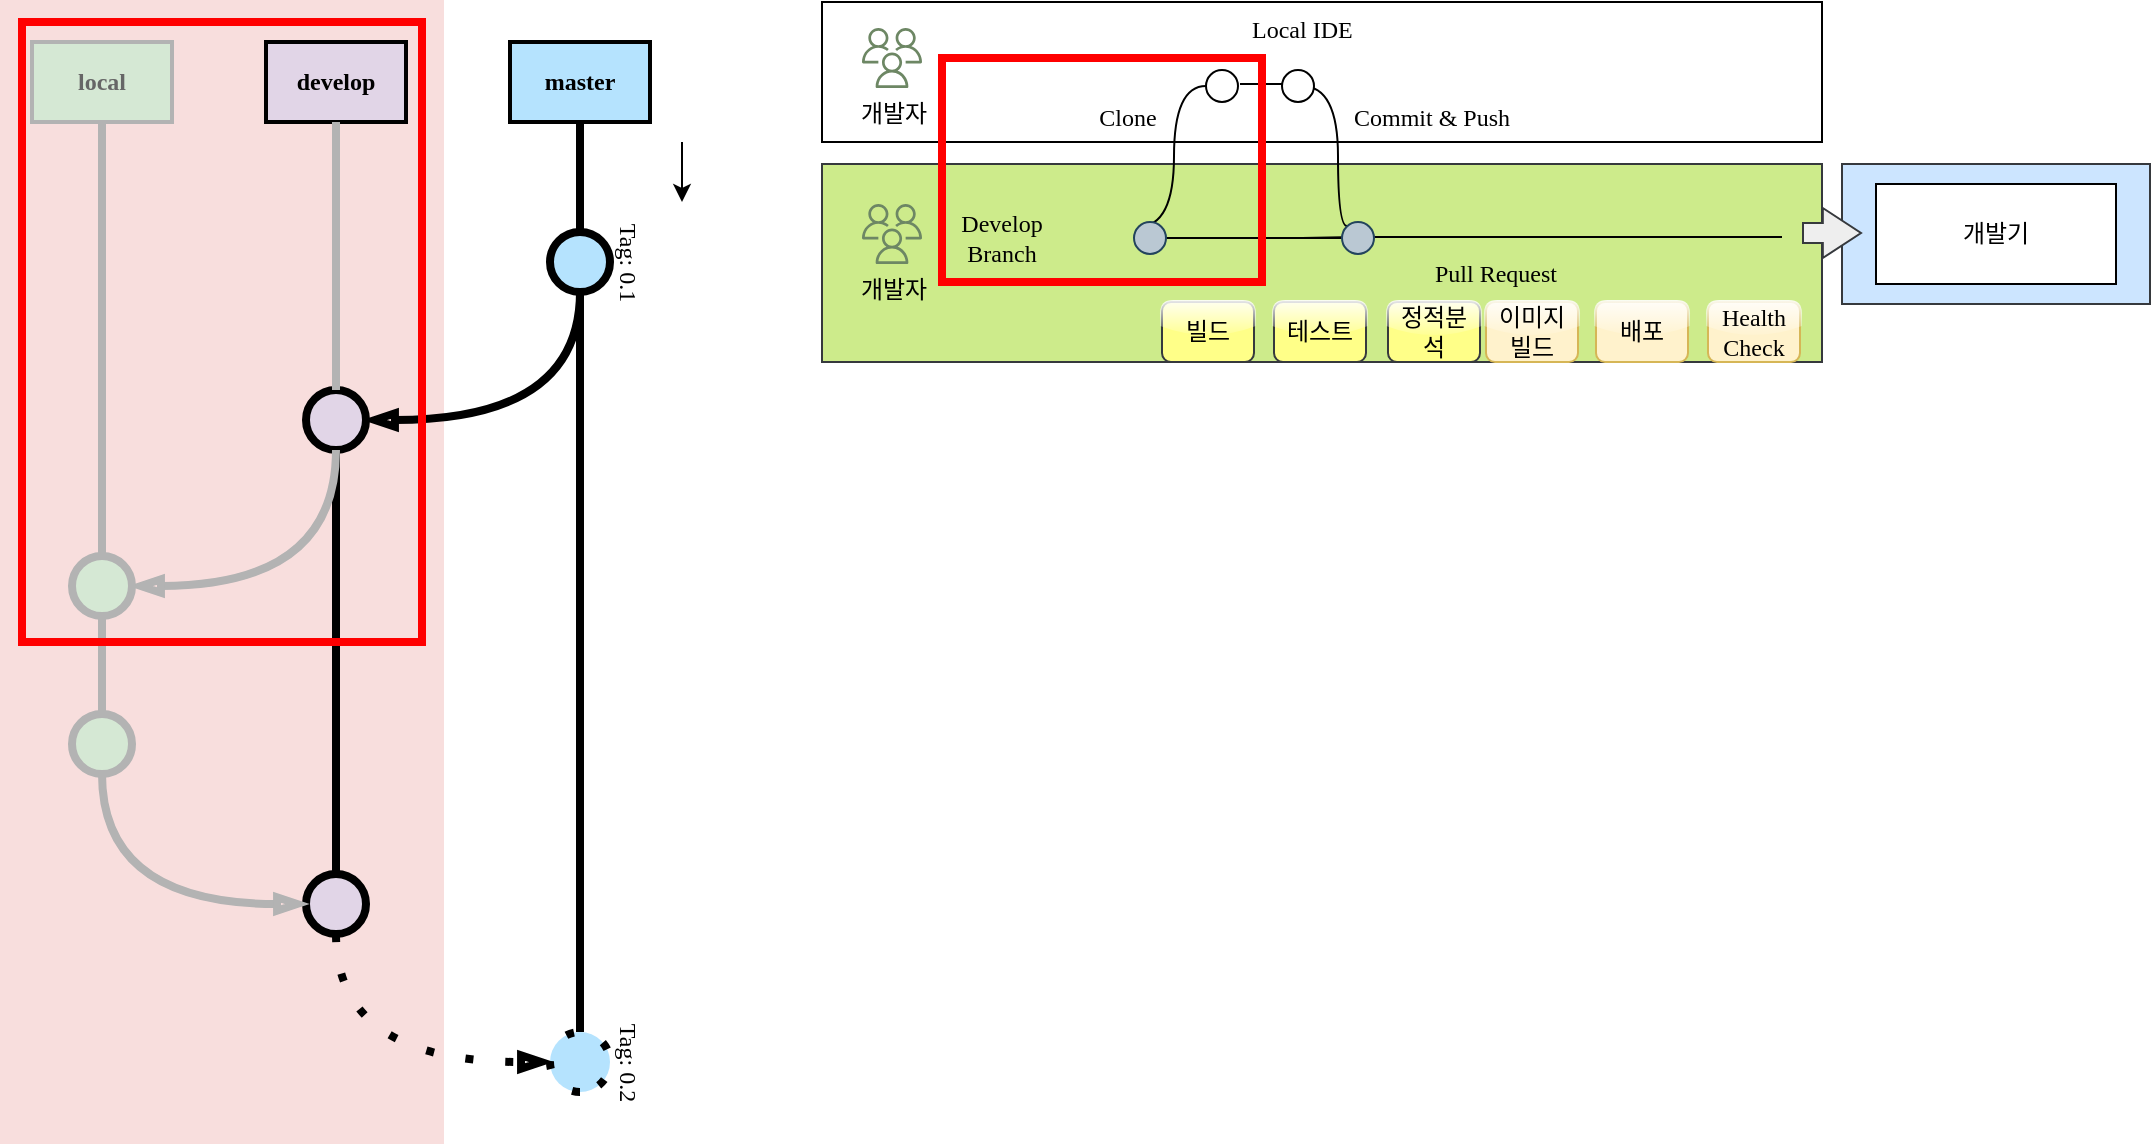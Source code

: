 <mxfile version="20.8.23" type="github" pages="3">
  <diagram name="페이지-1" id="s2ZAB4Ll1rrzcyQKlv1O">
    <mxGraphModel dx="3072" dy="1251" grid="1" gridSize="10" guides="1" tooltips="1" connect="1" arrows="1" fold="1" page="1" pageScale="1" pageWidth="827" pageHeight="1169" math="0" shadow="0">
      <root>
        <mxCell id="0" />
        <mxCell id="1" parent="0" />
        <mxCell id="gRG0-RVV2bOK9UHXdqy3-24" value="&lt;div style=&quot;text-align: center;&quot;&gt;&lt;span style=&quot;background-color: initial;&quot;&gt;&amp;nbsp; &amp;nbsp; &amp;nbsp; &amp;nbsp; &amp;nbsp; &amp;nbsp; &amp;nbsp; &amp;nbsp; &amp;nbsp; &amp;nbsp; &amp;nbsp; &amp;nbsp; &amp;nbsp; &amp;nbsp; &amp;nbsp; &amp;nbsp; &amp;nbsp; &amp;nbsp; &amp;nbsp; &amp;nbsp; &amp;nbsp; &amp;nbsp; &amp;nbsp; &amp;nbsp; &amp;nbsp; &amp;nbsp; &amp;nbsp; &amp;nbsp; &amp;nbsp; &amp;nbsp; &amp;nbsp; &amp;nbsp; &amp;nbsp; &amp;nbsp; &amp;nbsp; &amp;nbsp;Local IDE&lt;/span&gt;&lt;/div&gt;&lt;div style=&quot;text-align: center;&quot;&gt;&lt;span style=&quot;background-color: initial;&quot;&gt;&lt;br&gt;&lt;/span&gt;&lt;/div&gt;&lt;div style=&quot;text-align: center;&quot;&gt;&lt;span style=&quot;background-color: initial;&quot;&gt;&lt;br&gt;&lt;/span&gt;&lt;/div&gt;&lt;div style=&quot;text-align: center;&quot;&gt;&lt;span style=&quot;background-color: initial;&quot;&gt;&lt;br&gt;&lt;/span&gt;&lt;/div&gt;&lt;div style=&quot;text-align: center;&quot;&gt;&lt;/div&gt;" style="rounded=0;whiteSpace=wrap;html=1;align=left;fontFamily=LINE Seed;fontSource=https%3A%2F%2Fcdn.jsdelivr.net%2Fgh%2Fprojectnoonnu%2Fnoonfonts_11-01%401.0%2FLINESeedKR-Bd.woff2;" vertex="1" parent="1">
          <mxGeometry x="30" y="170" width="500" height="70" as="geometry" />
        </mxCell>
        <mxCell id="gRG0-RVV2bOK9UHXdqy3-25" value="" style="rounded=0;whiteSpace=wrap;html=1;fillColor=#cce5ff;strokeColor=#36393d;fontFamily=LINE Seed;fontSource=https%3A%2F%2Fcdn.jsdelivr.net%2Fgh%2Fprojectnoonnu%2Fnoonfonts_11-01%401.0%2FLINESeedKR-Bd.woff2;" vertex="1" parent="1">
          <mxGeometry x="540" y="251" width="154" height="70" as="geometry" />
        </mxCell>
        <mxCell id="gRG0-RVV2bOK9UHXdqy3-26" value="&lt;div style=&quot;text-align: center;&quot;&gt;&lt;/div&gt;" style="rounded=0;whiteSpace=wrap;html=1;align=left;fillColor=#cdeb8b;strokeColor=#36393d;fontFamily=LINE Seed;fontSource=https%3A%2F%2Fcdn.jsdelivr.net%2Fgh%2Fprojectnoonnu%2Fnoonfonts_11-01%401.0%2FLINESeedKR-Bd.woff2;" vertex="1" parent="1">
          <mxGeometry x="30" y="251" width="500" height="99" as="geometry" />
        </mxCell>
        <mxCell id="gRG0-RVV2bOK9UHXdqy3-27" value="" style="sketch=0;outlineConnect=0;dashed=0;verticalLabelPosition=bottom;verticalAlign=top;align=center;html=1;fontSize=12;fontStyle=0;aspect=fixed;pointerEvents=1;shape=mxgraph.aws4.users;fillColor=#6d8764;strokeColor=#3A5431;fontColor=#ffffff;fontFamily=LINE Seed;fontSource=https%3A%2F%2Fcdn.jsdelivr.net%2Fgh%2Fprojectnoonnu%2Fnoonfonts_11-01%401.0%2FLINESeedKR-Bd.woff2;" vertex="1" parent="1">
          <mxGeometry x="50" y="271" width="30" height="30" as="geometry" />
        </mxCell>
        <mxCell id="gRG0-RVV2bOK9UHXdqy3-28" value="&lt;br&gt;Develop&lt;br&gt;Branch" style="text;strokeColor=none;align=center;fillColor=none;html=1;verticalAlign=middle;whiteSpace=wrap;rounded=0;fontFamily=LINE Seed;fontSource=https%3A%2F%2Fcdn.jsdelivr.net%2Fgh%2Fprojectnoonnu%2Fnoonfonts_11-01%401.0%2FLINESeedKR-Bd.woff2;" vertex="1" parent="1">
          <mxGeometry x="90" y="266" width="60" height="30" as="geometry" />
        </mxCell>
        <mxCell id="gRG0-RVV2bOK9UHXdqy3-29" value="개발기" style="rounded=0;whiteSpace=wrap;html=1;fontFamily=LINE Seed;fontSource=https%3A%2F%2Fcdn.jsdelivr.net%2Fgh%2Fprojectnoonnu%2Fnoonfonts_11-01%401.0%2FLINESeedKR-Bd.woff2;" vertex="1" parent="1">
          <mxGeometry x="557" y="261" width="120" height="50" as="geometry" />
        </mxCell>
        <mxCell id="gRG0-RVV2bOK9UHXdqy3-30" value="개발자" style="text;strokeColor=none;align=center;fillColor=none;html=1;verticalAlign=middle;whiteSpace=wrap;rounded=0;fontFamily=LINE Seed;fontSource=https%3A%2F%2Fcdn.jsdelivr.net%2Fgh%2Fprojectnoonnu%2Fnoonfonts_11-01%401.0%2FLINESeedKR-Bd.woff2;" vertex="1" parent="1">
          <mxGeometry x="36" y="299" width="60" height="30" as="geometry" />
        </mxCell>
        <mxCell id="gRG0-RVV2bOK9UHXdqy3-31" value="" style="sketch=0;outlineConnect=0;dashed=0;verticalLabelPosition=bottom;verticalAlign=top;align=center;html=1;fontSize=12;fontStyle=0;aspect=fixed;pointerEvents=1;shape=mxgraph.aws4.users;fillColor=#6d8764;strokeColor=#3A5431;fontColor=#ffffff;fontFamily=LINE Seed;fontSource=https%3A%2F%2Fcdn.jsdelivr.net%2Fgh%2Fprojectnoonnu%2Fnoonfonts_11-01%401.0%2FLINESeedKR-Bd.woff2;" vertex="1" parent="1">
          <mxGeometry x="50" y="183" width="30" height="30" as="geometry" />
        </mxCell>
        <mxCell id="gRG0-RVV2bOK9UHXdqy3-32" value="개발자" style="text;strokeColor=none;align=center;fillColor=none;html=1;verticalAlign=middle;whiteSpace=wrap;rounded=0;fontFamily=LINE Seed;fontSource=https%3A%2F%2Fcdn.jsdelivr.net%2Fgh%2Fprojectnoonnu%2Fnoonfonts_11-01%401.0%2FLINESeedKR-Bd.woff2;" vertex="1" parent="1">
          <mxGeometry x="36" y="211" width="60" height="30" as="geometry" />
        </mxCell>
        <mxCell id="gRG0-RVV2bOK9UHXdqy3-33" style="edgeStyle=orthogonalEdgeStyle;curved=1;rounded=0;orthogonalLoop=1;jettySize=auto;html=1;exitX=0;exitY=0;exitDx=0;exitDy=0;entryX=0;entryY=0.5;entryDx=0;entryDy=0;strokeColor=default;endArrow=none;endFill=0;fontFamily=LINE Seed;fontSource=https%3A%2F%2Fcdn.jsdelivr.net%2Fgh%2Fprojectnoonnu%2Fnoonfonts_11-01%401.0%2FLINESeedKR-Bd.woff2;" edge="1" parent="1" source="gRG0-RVV2bOK9UHXdqy3-44" target="gRG0-RVV2bOK9UHXdqy3-37">
          <mxGeometry relative="1" as="geometry">
            <Array as="points">
              <mxPoint x="206" y="282" />
              <mxPoint x="206" y="212" />
            </Array>
          </mxGeometry>
        </mxCell>
        <mxCell id="gRG0-RVV2bOK9UHXdqy3-34" value="" style="endArrow=none;html=1;rounded=0;startArrow=none;fontFamily=LINE Seed;fontSource=https%3A%2F%2Fcdn.jsdelivr.net%2Fgh%2Fprojectnoonnu%2Fnoonfonts_11-01%401.0%2FLINESeedKR-Bd.woff2;" edge="1" parent="1">
          <mxGeometry width="50" height="50" relative="1" as="geometry">
            <mxPoint x="270" y="288" as="sourcePoint" />
            <mxPoint x="510" y="287.5" as="targetPoint" />
            <Array as="points">
              <mxPoint x="297" y="287.5" />
            </Array>
          </mxGeometry>
        </mxCell>
        <mxCell id="gRG0-RVV2bOK9UHXdqy3-35" value="" style="shape=flexArrow;endArrow=classic;html=1;rounded=0;endWidth=14;endSize=6.03;fillColor=#eeeeee;strokeColor=#36393d;fontFamily=LINE Seed;fontSource=https%3A%2F%2Fcdn.jsdelivr.net%2Fgh%2Fprojectnoonnu%2Fnoonfonts_11-01%401.0%2FLINESeedKR-Bd.woff2;" edge="1" parent="1">
          <mxGeometry width="50" height="50" relative="1" as="geometry">
            <mxPoint x="520" y="285.5" as="sourcePoint" />
            <mxPoint x="550" y="285.5" as="targetPoint" />
          </mxGeometry>
        </mxCell>
        <mxCell id="gRG0-RVV2bOK9UHXdqy3-36" value="" style="endArrow=none;html=1;rounded=0;fontFamily=LINE Seed;fontSource=https%3A%2F%2Fcdn.jsdelivr.net%2Fgh%2Fprojectnoonnu%2Fnoonfonts_11-01%401.0%2FLINESeedKR-Bd.woff2;" edge="1" parent="1" source="gRG0-RVV2bOK9UHXdqy3-44" target="gRG0-RVV2bOK9UHXdqy3-40">
          <mxGeometry width="50" height="50" relative="1" as="geometry">
            <mxPoint x="202" y="288" as="sourcePoint" />
            <mxPoint x="473" y="288" as="targetPoint" />
            <Array as="points" />
          </mxGeometry>
        </mxCell>
        <mxCell id="gRG0-RVV2bOK9UHXdqy3-37" value="" style="ellipse;whiteSpace=wrap;html=1;aspect=fixed;fontFamily=LINE Seed;fontSource=https%3A%2F%2Fcdn.jsdelivr.net%2Fgh%2Fprojectnoonnu%2Fnoonfonts_11-01%401.0%2FLINESeedKR-Bd.woff2;" vertex="1" parent="1">
          <mxGeometry x="222" y="204" width="16" height="16" as="geometry" />
        </mxCell>
        <mxCell id="gRG0-RVV2bOK9UHXdqy3-38" style="edgeStyle=orthogonalEdgeStyle;curved=1;rounded=0;orthogonalLoop=1;jettySize=auto;html=1;strokeColor=default;endArrow=none;endFill=0;fontFamily=LINE Seed;fontSource=https%3A%2F%2Fcdn.jsdelivr.net%2Fgh%2Fprojectnoonnu%2Fnoonfonts_11-01%401.0%2FLINESeedKR-Bd.woff2;" edge="1" parent="1">
          <mxGeometry relative="1" as="geometry">
            <mxPoint x="270" y="212" as="sourcePoint" />
            <mxPoint x="297" y="284" as="targetPoint" />
            <Array as="points">
              <mxPoint x="288" y="212" />
              <mxPoint x="288" y="282" />
            </Array>
          </mxGeometry>
        </mxCell>
        <mxCell id="gRG0-RVV2bOK9UHXdqy3-39" value="" style="endArrow=none;html=1;rounded=0;fontFamily=LINE Seed;fontSource=https%3A%2F%2Fcdn.jsdelivr.net%2Fgh%2Fprojectnoonnu%2Fnoonfonts_11-01%401.0%2FLINESeedKR-Bd.woff2;" edge="1" parent="1">
          <mxGeometry width="50" height="50" relative="1" as="geometry">
            <mxPoint x="239" y="211" as="sourcePoint" />
            <mxPoint x="266" y="211" as="targetPoint" />
            <Array as="points" />
          </mxGeometry>
        </mxCell>
        <mxCell id="gRG0-RVV2bOK9UHXdqy3-40" value="" style="ellipse;whiteSpace=wrap;html=1;aspect=fixed;fillColor=#bac8d3;strokeColor=#23445d;fontFamily=LINE Seed;fontSource=https%3A%2F%2Fcdn.jsdelivr.net%2Fgh%2Fprojectnoonnu%2Fnoonfonts_11-01%401.0%2FLINESeedKR-Bd.woff2;" vertex="1" parent="1">
          <mxGeometry x="290" y="280" width="16" height="16" as="geometry" />
        </mxCell>
        <mxCell id="gRG0-RVV2bOK9UHXdqy3-41" value="Clone" style="text;strokeColor=none;align=center;fillColor=none;html=1;verticalAlign=middle;whiteSpace=wrap;rounded=0;fontFamily=LINE Seed;fontSource=https%3A%2F%2Fcdn.jsdelivr.net%2Fgh%2Fprojectnoonnu%2Fnoonfonts_11-01%401.0%2FLINESeedKR-Bd.woff2;" vertex="1" parent="1">
          <mxGeometry x="153" y="213" width="60" height="30" as="geometry" />
        </mxCell>
        <mxCell id="gRG0-RVV2bOK9UHXdqy3-42" value="Commit &amp;amp; Push" style="text;strokeColor=none;align=center;fillColor=none;html=1;verticalAlign=middle;whiteSpace=wrap;rounded=0;fontFamily=LINE Seed;fontSource=https%3A%2F%2Fcdn.jsdelivr.net%2Fgh%2Fprojectnoonnu%2Fnoonfonts_11-01%401.0%2FLINESeedKR-Bd.woff2;" vertex="1" parent="1">
          <mxGeometry x="285" y="213" width="100" height="30" as="geometry" />
        </mxCell>
        <mxCell id="gRG0-RVV2bOK9UHXdqy3-43" value="" style="ellipse;whiteSpace=wrap;html=1;aspect=fixed;fontFamily=LINE Seed;fontSource=https%3A%2F%2Fcdn.jsdelivr.net%2Fgh%2Fprojectnoonnu%2Fnoonfonts_11-01%401.0%2FLINESeedKR-Bd.woff2;" vertex="1" parent="1">
          <mxGeometry x="260" y="204" width="16" height="16" as="geometry" />
        </mxCell>
        <mxCell id="gRG0-RVV2bOK9UHXdqy3-44" value="" style="ellipse;whiteSpace=wrap;html=1;aspect=fixed;fillColor=#bac8d3;strokeColor=#23445d;fontFamily=LINE Seed;fontSource=https%3A%2F%2Fcdn.jsdelivr.net%2Fgh%2Fprojectnoonnu%2Fnoonfonts_11-01%401.0%2FLINESeedKR-Bd.woff2;" vertex="1" parent="1">
          <mxGeometry x="186" y="280" width="16" height="16" as="geometry" />
        </mxCell>
        <mxCell id="gRG0-RVV2bOK9UHXdqy3-45" value="Pull Request" style="text;strokeColor=none;align=center;fillColor=none;html=1;verticalAlign=middle;whiteSpace=wrap;rounded=0;fontFamily=LINE Seed;fontSource=https%3A%2F%2Fcdn.jsdelivr.net%2Fgh%2Fprojectnoonnu%2Fnoonfonts_11-01%401.0%2FLINESeedKR-Bd.woff2;" vertex="1" parent="1">
          <mxGeometry x="317" y="291" width="100" height="30" as="geometry" />
        </mxCell>
        <mxCell id="gRG0-RVV2bOK9UHXdqy3-46" value="빌드" style="rounded=1;whiteSpace=wrap;html=1;fillColor=#ffff88;strokeColor=#36393d;glass=1;fontFamily=LINE Seed;fontSource=https%3A%2F%2Fcdn.jsdelivr.net%2Fgh%2Fprojectnoonnu%2Fnoonfonts_11-01%401.0%2FLINESeedKR-Bd.woff2;" vertex="1" parent="1">
          <mxGeometry x="200" y="320" width="46" height="30" as="geometry" />
        </mxCell>
        <mxCell id="gRG0-RVV2bOK9UHXdqy3-47" value="테스트" style="rounded=1;whiteSpace=wrap;html=1;fillColor=#ffff88;strokeColor=#36393d;glass=1;fontFamily=LINE Seed;fontSource=https%3A%2F%2Fcdn.jsdelivr.net%2Fgh%2Fprojectnoonnu%2Fnoonfonts_11-01%401.0%2FLINESeedKR-Bd.woff2;" vertex="1" parent="1">
          <mxGeometry x="256" y="320" width="46" height="30" as="geometry" />
        </mxCell>
        <mxCell id="gRG0-RVV2bOK9UHXdqy3-48" value="정적분석" style="rounded=1;whiteSpace=wrap;html=1;fillColor=#ffff88;strokeColor=#36393d;glass=1;fontFamily=LINE Seed;fontSource=https%3A%2F%2Fcdn.jsdelivr.net%2Fgh%2Fprojectnoonnu%2Fnoonfonts_11-01%401.0%2FLINESeedKR-Bd.woff2;" vertex="1" parent="1">
          <mxGeometry x="313" y="320" width="46" height="30" as="geometry" />
        </mxCell>
        <mxCell id="gRG0-RVV2bOK9UHXdqy3-49" value="이미지&lt;br&gt;빌드" style="rounded=1;whiteSpace=wrap;html=1;fillColor=#fff2cc;strokeColor=#d6b656;glass=1;fontFamily=LINE Seed;fontSource=https%3A%2F%2Fcdn.jsdelivr.net%2Fgh%2Fprojectnoonnu%2Fnoonfonts_11-01%401.0%2FLINESeedKR-Bd.woff2;" vertex="1" parent="1">
          <mxGeometry x="362" y="320" width="46" height="30" as="geometry" />
        </mxCell>
        <mxCell id="gRG0-RVV2bOK9UHXdqy3-50" value="배포" style="rounded=1;whiteSpace=wrap;html=1;fillColor=#fff2cc;strokeColor=#d6b656;glass=1;fontFamily=LINE Seed;fontSource=https%3A%2F%2Fcdn.jsdelivr.net%2Fgh%2Fprojectnoonnu%2Fnoonfonts_11-01%401.0%2FLINESeedKR-Bd.woff2;" vertex="1" parent="1">
          <mxGeometry x="417" y="320" width="46" height="30" as="geometry" />
        </mxCell>
        <mxCell id="gRG0-RVV2bOK9UHXdqy3-51" value="Health&lt;br&gt;Check" style="rounded=1;whiteSpace=wrap;html=1;fillColor=#fff2cc;strokeColor=#d6b656;glass=1;fontFamily=LINE Seed;fontSource=https%3A%2F%2Fcdn.jsdelivr.net%2Fgh%2Fprojectnoonnu%2Fnoonfonts_11-01%401.0%2FLINESeedKR-Bd.woff2;" vertex="1" parent="1">
          <mxGeometry x="473" y="320" width="46" height="30" as="geometry" />
        </mxCell>
        <mxCell id="m4JNrqi37nqZCzClIWdu-22" value="" style="rounded=0;whiteSpace=wrap;html=1;fontFamily=LINE Seed;fontSource=https%3A%2F%2Fcdn.jsdelivr.net%2Fgh%2Fprojectnoonnu%2Fnoonfonts_11-01%401.0%2FLINESeedKR-Bd.woff2;strokeColor=#ff0000;strokeWidth=4;fillColor=none;" vertex="1" parent="1">
          <mxGeometry x="90" y="198" width="160" height="112" as="geometry" />
        </mxCell>
        <mxCell id="6p4SWjr7qzA2BJBcNBxp-1" value="" style="rounded=0;whiteSpace=wrap;html=1;labelBackgroundColor=#ffcccc;labelBorderColor=none;strokeColor=#f8dedd;strokeWidth=2;fontFamily=LINE Seed;fontSource=https%3A%2F%2Fcdn.jsdelivr.net%2Fgh%2Fprojectnoonnu%2Fnoonfonts_11-01%401.0%2FLINESeedKR-Bd.woff2;fontSize=12;fillColor=#F8DEDD;" vertex="1" parent="1">
          <mxGeometry x="-380" y="170" width="220" height="570" as="geometry" />
        </mxCell>
        <mxCell id="6p4SWjr7qzA2BJBcNBxp-2" value="Tag: 0.1" style="verticalLabelPosition=top;verticalAlign=bottom;html=1;strokeWidth=4;shape=mxgraph.flowchart.on-page_reference;plain-blue;gradientColor=none;fillColor=#B5E3Fe;strokeColor=#000000;fontFamily=LINE Seed;fontSource=https%3A%2F%2Fcdn.jsdelivr.net%2Fgh%2Fprojectnoonnu%2Fnoonfonts_11-01%401.0%2FLINESeedKR-Bd.woff2;rotation=90;container=0;labelPosition=center;align=center;fontSize=12;" vertex="1" parent="1">
          <mxGeometry x="-106" y="285" width="30" height="30" as="geometry" />
        </mxCell>
        <mxCell id="6p4SWjr7qzA2BJBcNBxp-3" value="" style="edgeStyle=orthogonalEdgeStyle;rounded=0;html=1;jettySize=auto;orthogonalLoop=1;strokeWidth=4;endArrow=none;endFill=0;fontFamily=LINE Seed;fontSource=https%3A%2F%2Fcdn.jsdelivr.net%2Fgh%2Fprojectnoonnu%2Fnoonfonts_11-01%401.0%2FLINESeedKR-Bd.woff2;fontSize=12;exitX=0.5;exitY=1;exitDx=0;exitDy=0;" edge="1" parent="1" source="6p4SWjr7qzA2BJBcNBxp-18" target="6p4SWjr7qzA2BJBcNBxp-2">
          <mxGeometry x="-89" y="296" as="geometry">
            <mxPoint x="-91" y="240" as="sourcePoint" />
          </mxGeometry>
        </mxCell>
        <mxCell id="6p4SWjr7qzA2BJBcNBxp-4" value="" style="verticalLabelPosition=bottom;verticalAlign=top;html=1;strokeWidth=4;shape=mxgraph.flowchart.on-page_reference;plain-purple;gradientColor=none;strokeColor=#000000;fillColor=#E1D5E7;fontFamily=LINE Seed;fontColor=#e1d5e7;fontSource=https%3A%2F%2Fcdn.jsdelivr.net%2Fgh%2Fprojectnoonnu%2Fnoonfonts_11-01%401.0%2FLINESeedKR-Bd.woff2;rotation=90;container=0;fontSize=12;" vertex="1" parent="1">
          <mxGeometry x="-228" y="364" width="30" height="30" as="geometry" />
        </mxCell>
        <mxCell id="6p4SWjr7qzA2BJBcNBxp-5" style="edgeStyle=orthogonalEdgeStyle;curved=1;rounded=0;html=1;exitX=1;exitY=0.5;exitPerimeter=0;entryX=0.5;entryY=0;entryPerimeter=0;endArrow=blockThin;endFill=0;jettySize=auto;orthogonalLoop=1;strokeWidth=4;fontSize=12;fontFamily=LINE Seed;fontSource=https%3A%2F%2Fcdn.jsdelivr.net%2Fgh%2Fprojectnoonnu%2Fnoonfonts_11-01%401.0%2FLINESeedKR-Bd.woff2;entryDx=0;entryDy=0;" edge="1" parent="1" source="6p4SWjr7qzA2BJBcNBxp-2" target="6p4SWjr7qzA2BJBcNBxp-4">
          <mxGeometry relative="1" as="geometry" />
        </mxCell>
        <mxCell id="6p4SWjr7qzA2BJBcNBxp-6" value="" style="verticalLabelPosition=bottom;verticalAlign=top;html=1;strokeWidth=4;shape=mxgraph.flowchart.on-page_reference;plain-purple;gradientColor=none;strokeColor=#000000;fillColor=#E1D5E7;fontFamily=LINE Seed;fontSource=https%3A%2F%2Fcdn.jsdelivr.net%2Fgh%2Fprojectnoonnu%2Fnoonfonts_11-01%401.0%2FLINESeedKR-Bd.woff2;rotation=90;container=0;fontSize=12;" vertex="1" parent="1">
          <mxGeometry x="-228" y="606" width="30" height="30" as="geometry" />
        </mxCell>
        <mxCell id="6p4SWjr7qzA2BJBcNBxp-7" style="edgeStyle=orthogonalEdgeStyle;curved=1;rounded=0;html=1;exitX=1;exitY=0.5;exitPerimeter=0;endArrow=none;endFill=0;jettySize=auto;orthogonalLoop=1;strokeWidth=4;fontSize=12;fontFamily=LINE Seed;fontSource=https%3A%2F%2Fcdn.jsdelivr.net%2Fgh%2Fprojectnoonnu%2Fnoonfonts_11-01%401.0%2FLINESeedKR-Bd.woff2;" edge="1" parent="1" source="6p4SWjr7qzA2BJBcNBxp-4" target="6p4SWjr7qzA2BJBcNBxp-6">
          <mxGeometry relative="1" as="geometry" />
        </mxCell>
        <mxCell id="6p4SWjr7qzA2BJBcNBxp-8" style="edgeStyle=orthogonalEdgeStyle;rounded=0;orthogonalLoop=1;jettySize=auto;html=1;entryX=1;entryY=0.5;entryDx=0;entryDy=0;entryPerimeter=0;endArrow=none;endFill=0;strokeWidth=4;curved=1;fontFamily=LINE Seed;startArrow=blockThin;startFill=0;fontSource=https%3A%2F%2Fcdn.jsdelivr.net%2Fgh%2Fprojectnoonnu%2Fnoonfonts_11-01%401.0%2FLINESeedKR-Bd.woff2;fontColor=#B3B3B3;strokeColor=#B3B3B3;fontSize=12;" edge="1" parent="1" source="6p4SWjr7qzA2BJBcNBxp-9" target="6p4SWjr7qzA2BJBcNBxp-4">
          <mxGeometry relative="1" as="geometry" />
        </mxCell>
        <mxCell id="6p4SWjr7qzA2BJBcNBxp-9" value="" style="verticalLabelPosition=bottom;verticalAlign=top;html=1;strokeWidth=4;shape=mxgraph.flowchart.on-page_reference;plain-purple;gradientColor=none;strokeColor=#B3B3B3;fillColor=#D5E8D4;fontFamily=LINE Seed;fontSource=https%3A%2F%2Fcdn.jsdelivr.net%2Fgh%2Fprojectnoonnu%2Fnoonfonts_11-01%401.0%2FLINESeedKR-Bd.woff2;rotation=90;container=0;fontColor=#B3B3B3;fontSize=12;" vertex="1" parent="1">
          <mxGeometry x="-345" y="447" width="30" height="30" as="geometry" />
        </mxCell>
        <mxCell id="6p4SWjr7qzA2BJBcNBxp-10" value="" style="verticalLabelPosition=bottom;verticalAlign=top;html=1;strokeWidth=4;shape=mxgraph.flowchart.on-page_reference;plain-purple;gradientColor=none;strokeColor=#B3B3B3;fillColor=#D5E8D4;fontFamily=LINE Seed;fontSource=https%3A%2F%2Fcdn.jsdelivr.net%2Fgh%2Fprojectnoonnu%2Fnoonfonts_11-01%401.0%2FLINESeedKR-Bd.woff2;rotation=90;container=0;fontColor=#B3B3B3;fontSize=12;" vertex="1" parent="1">
          <mxGeometry x="-345" y="526" width="30" height="30" as="geometry" />
        </mxCell>
        <mxCell id="6p4SWjr7qzA2BJBcNBxp-11" value="" style="edgeStyle=orthogonalEdgeStyle;rounded=0;orthogonalLoop=1;jettySize=auto;html=1;endArrow=none;endFill=0;strokeWidth=4;fontFamily=LINE Seed;fontSource=https%3A%2F%2Fcdn.jsdelivr.net%2Fgh%2Fprojectnoonnu%2Fnoonfonts_11-01%401.0%2FLINESeedKR-Bd.woff2;fontColor=#B3B3B3;strokeColor=#B3B3B3;fontSize=12;" edge="1" parent="1" source="6p4SWjr7qzA2BJBcNBxp-9" target="6p4SWjr7qzA2BJBcNBxp-10">
          <mxGeometry relative="1" as="geometry" />
        </mxCell>
        <mxCell id="6p4SWjr7qzA2BJBcNBxp-12" value="Tag: 0.2" style="verticalLabelPosition=top;verticalAlign=bottom;html=1;strokeWidth=4;shape=mxgraph.flowchart.on-page_reference;plain-blue;gradientColor=none;strokeColor=#000000;fillColor=#B5E3FE;fontFamily=LINE Seed;fontSource=https%3A%2F%2Fcdn.jsdelivr.net%2Fgh%2Fprojectnoonnu%2Fnoonfonts_11-01%401.0%2FLINESeedKR-Bd.woff2;rotation=90;container=0;labelPosition=center;align=center;fontSize=12;dashed=1;dashPattern=1 4;" vertex="1" parent="1">
          <mxGeometry x="-106" y="685" width="30" height="30" as="geometry" />
        </mxCell>
        <mxCell id="6p4SWjr7qzA2BJBcNBxp-13" style="edgeStyle=orthogonalEdgeStyle;rounded=0;orthogonalLoop=1;jettySize=auto;html=1;entryX=0.5;entryY=1;entryDx=0;entryDy=0;entryPerimeter=0;endArrow=blockThin;endFill=0;strokeWidth=4;curved=1;fontFamily=LINE Seed;fontSource=https%3A%2F%2Fcdn.jsdelivr.net%2Fgh%2Fprojectnoonnu%2Fnoonfonts_11-01%401.0%2FLINESeedKR-Bd.woff2;exitX=1;exitY=0.5;exitDx=0;exitDy=0;exitPerimeter=0;fontColor=#B3B3B3;strokeColor=#B3B3B3;fontSize=12;" edge="1" parent="1" source="6p4SWjr7qzA2BJBcNBxp-10" target="6p4SWjr7qzA2BJBcNBxp-6">
          <mxGeometry relative="1" as="geometry">
            <mxPoint x="-297" y="614" as="sourcePoint" />
            <mxPoint x="-217" y="661" as="targetPoint" />
          </mxGeometry>
        </mxCell>
        <mxCell id="6p4SWjr7qzA2BJBcNBxp-14" value="" style="edgeStyle=orthogonalEdgeStyle;rounded=0;html=1;jettySize=auto;orthogonalLoop=1;plain-blue;endArrow=none;endFill=0;strokeWidth=4;strokeColor=#000000;entryX=0;entryY=0.5;entryDx=0;entryDy=0;entryPerimeter=0;fontFamily=LINE Seed;fontSource=https%3A%2F%2Fcdn.jsdelivr.net%2Fgh%2Fprojectnoonnu%2Fnoonfonts_11-01%401.0%2FLINESeedKR-Bd.woff2;fontSize=12;" edge="1" parent="1" source="6p4SWjr7qzA2BJBcNBxp-2" target="6p4SWjr7qzA2BJBcNBxp-12">
          <mxGeometry x="-89" y="361" as="geometry">
            <mxPoint x="-89" y="511" as="targetPoint" />
          </mxGeometry>
        </mxCell>
        <mxCell id="6p4SWjr7qzA2BJBcNBxp-15" style="edgeStyle=orthogonalEdgeStyle;rounded=0;orthogonalLoop=1;jettySize=auto;html=1;endArrow=blockThin;endFill=0;strokeWidth=4;curved=1;fontFamily=LINE Seed;exitX=1;exitY=0.5;exitDx=0;exitDy=0;exitPerimeter=0;entryX=0.5;entryY=1;entryDx=0;entryDy=0;entryPerimeter=0;fontSource=https%3A%2F%2Fcdn.jsdelivr.net%2Fgh%2Fprojectnoonnu%2Fnoonfonts_11-01%401.0%2FLINESeedKR-Bd.woff2;fontSize=12;dashed=1;dashPattern=1 4;" edge="1" parent="1" source="6p4SWjr7qzA2BJBcNBxp-6" target="6p4SWjr7qzA2BJBcNBxp-12">
          <mxGeometry relative="1" as="geometry">
            <mxPoint x="-208" y="713" as="sourcePoint" />
            <mxPoint x="-162" y="689" as="targetPoint" />
          </mxGeometry>
        </mxCell>
        <mxCell id="6p4SWjr7qzA2BJBcNBxp-16" value="local" style="text;html=1;strokeColor=#b3b3b3;fillColor=#d5e8d4;align=center;verticalAlign=middle;whiteSpace=wrap;overflow=hidden;fontSize=12;fontStyle=1;fontFamily=LINE Seed;fontSource=https%3A%2F%2Fcdn.jsdelivr.net%2Fgh%2Fprojectnoonnu%2Fnoonfonts_11-01%401.0%2FLINESeedKR-Bd.woff2;rotation=0;container=0;fontColor=#666666;strokeWidth=2;labelBorderColor=none;gradientColor=none;" vertex="1" parent="1">
          <mxGeometry x="-365" y="190" width="70" height="40" as="geometry" />
        </mxCell>
        <mxCell id="6p4SWjr7qzA2BJBcNBxp-17" value="develop" style="text;html=1;strokeColor=default;fillColor=#e1d5e7;align=center;verticalAlign=middle;whiteSpace=wrap;overflow=hidden;fontSize=12;fontStyle=1;fontFamily=LINE Seed;fontSource=https%3A%2F%2Fcdn.jsdelivr.net%2Fgh%2Fprojectnoonnu%2Fnoonfonts_11-01%401.0%2FLINESeedKR-Bd.woff2;rotation=0;container=0;strokeWidth=2;" vertex="1" parent="1">
          <mxGeometry x="-248" y="190" width="70" height="40" as="geometry" />
        </mxCell>
        <mxCell id="6p4SWjr7qzA2BJBcNBxp-18" value="master" style="text;html=1;strokeColor=default;fillColor=#b5e3fe;align=center;verticalAlign=middle;whiteSpace=wrap;overflow=hidden;fontSize=12;fontStyle=1;fontFamily=LINE Seed;fontSource=https%3A%2F%2Fcdn.jsdelivr.net%2Fgh%2Fprojectnoonnu%2Fnoonfonts_11-01%401.0%2FLINESeedKR-Bd.woff2;rotation=0;container=0;strokeWidth=2;" vertex="1" parent="1">
          <mxGeometry x="-126" y="190" width="70" height="40" as="geometry" />
        </mxCell>
        <mxCell id="6p4SWjr7qzA2BJBcNBxp-19" value="" style="edgeStyle=orthogonalEdgeStyle;rounded=0;html=1;jettySize=auto;orthogonalLoop=1;strokeWidth=4;endArrow=none;endFill=0;fontFamily=LINE Seed;fontSource=https%3A%2F%2Fcdn.jsdelivr.net%2Fgh%2Fprojectnoonnu%2Fnoonfonts_11-01%401.0%2FLINESeedKR-Bd.woff2;entryX=0;entryY=0.5;entryDx=0;entryDy=0;entryPerimeter=0;fontColor=#B3B3B3;strokeColor=#B3B3B3;labelPosition=left;verticalLabelPosition=middle;align=right;verticalAlign=middle;fontSize=12;exitX=0.5;exitY=1;exitDx=0;exitDy=0;" edge="1" parent="1" source="6p4SWjr7qzA2BJBcNBxp-16" target="6p4SWjr7qzA2BJBcNBxp-9">
          <mxGeometry x="-845" y="420" as="geometry">
            <mxPoint x="-330" y="250" as="sourcePoint" />
            <mxPoint x="-326.5" y="366" as="targetPoint" />
            <Array as="points" />
          </mxGeometry>
        </mxCell>
        <mxCell id="6p4SWjr7qzA2BJBcNBxp-20" value="" style="edgeStyle=orthogonalEdgeStyle;rounded=0;html=1;jettySize=auto;orthogonalLoop=1;strokeWidth=4;endArrow=none;endFill=0;fontFamily=LINE Seed;fontSource=https%3A%2F%2Fcdn.jsdelivr.net%2Fgh%2Fprojectnoonnu%2Fnoonfonts_11-01%401.0%2FLINESeedKR-Bd.woff2;entryX=0;entryY=0.5;entryDx=0;entryDy=0;entryPerimeter=0;strokeColor=#B3B3B3;fontSize=12;exitX=0.5;exitY=1;exitDx=0;exitDy=0;" edge="1" parent="1" source="6p4SWjr7qzA2BJBcNBxp-17" target="6p4SWjr7qzA2BJBcNBxp-4">
          <mxGeometry x="-808" y="420" as="geometry">
            <mxPoint x="-213" y="242" as="sourcePoint" />
            <mxPoint x="-207.5" y="366" as="targetPoint" />
          </mxGeometry>
        </mxCell>
        <mxCell id="6p4SWjr7qzA2BJBcNBxp-21" value="" style="endArrow=classic;html=1;rounded=0;strokeColor=#000000;fontFamily=LINE Seed;fontSource=https%3A%2F%2Fcdn.jsdelivr.net%2Fgh%2Fprojectnoonnu%2Fnoonfonts_11-01%401.0%2FLINESeedKR-Bd.woff2;fontSize=12;fontColor=#666666;" edge="1" parent="1">
          <mxGeometry width="50" height="50" relative="1" as="geometry">
            <mxPoint x="-40" y="240" as="sourcePoint" />
            <mxPoint x="-40" y="270" as="targetPoint" />
          </mxGeometry>
        </mxCell>
        <mxCell id="6p4SWjr7qzA2BJBcNBxp-22" value="" style="rounded=0;whiteSpace=wrap;html=1;fontFamily=LINE Seed;fontSource=https%3A%2F%2Fcdn.jsdelivr.net%2Fgh%2Fprojectnoonnu%2Fnoonfonts_11-01%401.0%2FLINESeedKR-Bd.woff2;strokeColor=#ff0000;strokeWidth=4;fillColor=none;" vertex="1" parent="1">
          <mxGeometry x="-370" y="180" width="200" height="310" as="geometry" />
        </mxCell>
      </root>
    </mxGraphModel>
  </diagram>
  <diagram id="gleo-RSQluCySSiM55S8" name="페이지-3">
    <mxGraphModel dx="2417" dy="886" grid="1" gridSize="10" guides="1" tooltips="1" connect="1" arrows="1" fold="1" page="1" pageScale="1" pageWidth="827" pageHeight="1169" math="0" shadow="0">
      <root>
        <mxCell id="0" />
        <mxCell id="1" parent="0" />
        <mxCell id="fOyz_4160WnfLxD-xvE6-1" value="&lt;div style=&quot;text-align: center;&quot;&gt;&lt;span style=&quot;background-color: initial;&quot;&gt;&amp;nbsp; &amp;nbsp; &amp;nbsp; &amp;nbsp; &amp;nbsp; &amp;nbsp; &amp;nbsp; &amp;nbsp; &amp;nbsp; &amp;nbsp; &amp;nbsp; &amp;nbsp; &amp;nbsp; &amp;nbsp; &amp;nbsp; &amp;nbsp; &amp;nbsp; &amp;nbsp; &amp;nbsp; &amp;nbsp; &amp;nbsp; &amp;nbsp; &amp;nbsp; &amp;nbsp; &amp;nbsp; &amp;nbsp; &amp;nbsp; &amp;nbsp; &amp;nbsp; &amp;nbsp; &amp;nbsp; &amp;nbsp; &amp;nbsp; &amp;nbsp; &amp;nbsp; &amp;nbsp;Local IDE&lt;/span&gt;&lt;/div&gt;&lt;div style=&quot;text-align: center;&quot;&gt;&lt;span style=&quot;background-color: initial;&quot;&gt;&lt;br&gt;&lt;/span&gt;&lt;/div&gt;&lt;div style=&quot;text-align: center;&quot;&gt;&lt;span style=&quot;background-color: initial;&quot;&gt;&lt;br&gt;&lt;/span&gt;&lt;/div&gt;&lt;div style=&quot;text-align: center;&quot;&gt;&lt;span style=&quot;background-color: initial;&quot;&gt;&lt;br&gt;&lt;/span&gt;&lt;/div&gt;&lt;div style=&quot;text-align: center;&quot;&gt;&lt;/div&gt;" style="rounded=0;whiteSpace=wrap;html=1;align=left;fontFamily=LINE Seed;fontSource=https%3A%2F%2Fcdn.jsdelivr.net%2Fgh%2Fprojectnoonnu%2Fnoonfonts_11-01%401.0%2FLINESeedKR-Bd.woff2;" vertex="1" parent="1">
          <mxGeometry x="30" y="410" width="500" height="70" as="geometry" />
        </mxCell>
        <mxCell id="fOyz_4160WnfLxD-xvE6-2" value="&lt;div style=&quot;text-align: center;&quot;&gt;&lt;/div&gt;" style="rounded=0;whiteSpace=wrap;html=1;align=left;fillColor=#cce5ff;strokeColor=#36393d;fontFamily=LINE Seed;fontSource=https%3A%2F%2Fcdn.jsdelivr.net%2Fgh%2Fprojectnoonnu%2Fnoonfonts_11-01%401.0%2FLINESeedKR-Bd.woff2;" vertex="1" parent="1">
          <mxGeometry x="30" y="491" width="500" height="99" as="geometry" />
        </mxCell>
        <mxCell id="fOyz_4160WnfLxD-xvE6-3" value="" style="sketch=0;outlineConnect=0;dashed=0;verticalLabelPosition=bottom;verticalAlign=top;align=center;html=1;fontSize=12;fontStyle=0;aspect=fixed;pointerEvents=1;shape=mxgraph.aws4.users;fillColor=#6d8764;strokeColor=#3A5431;fontColor=#ffffff;fontFamily=LINE Seed;fontSource=https%3A%2F%2Fcdn.jsdelivr.net%2Fgh%2Fprojectnoonnu%2Fnoonfonts_11-01%401.0%2FLINESeedKR-Bd.woff2;" vertex="1" parent="1">
          <mxGeometry x="50" y="511" width="30" height="30" as="geometry" />
        </mxCell>
        <mxCell id="fOyz_4160WnfLxD-xvE6-4" value="&lt;br&gt;Feature&lt;br&gt;Branch" style="text;strokeColor=none;align=center;fillColor=none;html=1;verticalAlign=middle;whiteSpace=wrap;rounded=0;fontFamily=LINE Seed;fontSource=https%3A%2F%2Fcdn.jsdelivr.net%2Fgh%2Fprojectnoonnu%2Fnoonfonts_11-01%401.0%2FLINESeedKR-Bd.woff2;" vertex="1" parent="1">
          <mxGeometry x="90" y="506" width="60" height="30" as="geometry" />
        </mxCell>
        <mxCell id="fOyz_4160WnfLxD-xvE6-5" value="개발자" style="text;strokeColor=none;align=center;fillColor=none;html=1;verticalAlign=middle;whiteSpace=wrap;rounded=0;fontFamily=LINE Seed;fontSource=https%3A%2F%2Fcdn.jsdelivr.net%2Fgh%2Fprojectnoonnu%2Fnoonfonts_11-01%401.0%2FLINESeedKR-Bd.woff2;" vertex="1" parent="1">
          <mxGeometry x="36" y="539" width="60" height="30" as="geometry" />
        </mxCell>
        <mxCell id="fOyz_4160WnfLxD-xvE6-6" value="" style="sketch=0;outlineConnect=0;dashed=0;verticalLabelPosition=bottom;verticalAlign=top;align=center;html=1;fontSize=12;fontStyle=0;aspect=fixed;pointerEvents=1;shape=mxgraph.aws4.users;fillColor=#6d8764;strokeColor=#3A5431;fontColor=#ffffff;fontFamily=LINE Seed;fontSource=https%3A%2F%2Fcdn.jsdelivr.net%2Fgh%2Fprojectnoonnu%2Fnoonfonts_11-01%401.0%2FLINESeedKR-Bd.woff2;" vertex="1" parent="1">
          <mxGeometry x="50" y="423" width="30" height="30" as="geometry" />
        </mxCell>
        <mxCell id="fOyz_4160WnfLxD-xvE6-7" value="개발자" style="text;strokeColor=none;align=center;fillColor=none;html=1;verticalAlign=middle;whiteSpace=wrap;rounded=0;fontFamily=LINE Seed;fontSource=https%3A%2F%2Fcdn.jsdelivr.net%2Fgh%2Fprojectnoonnu%2Fnoonfonts_11-01%401.0%2FLINESeedKR-Bd.woff2;" vertex="1" parent="1">
          <mxGeometry x="36" y="451" width="60" height="30" as="geometry" />
        </mxCell>
        <mxCell id="fOyz_4160WnfLxD-xvE6-8" value="" style="endArrow=none;html=1;rounded=0;startArrow=none;entryX=0;entryY=0.5;entryDx=0;entryDy=0;fontFamily=LINE Seed;fontSource=https%3A%2F%2Fcdn.jsdelivr.net%2Fgh%2Fprojectnoonnu%2Fnoonfonts_11-01%401.0%2FLINESeedKR-Bd.woff2;" edge="1" parent="1" target="fOyz_4160WnfLxD-xvE6-11">
          <mxGeometry width="50" height="50" relative="1" as="geometry">
            <mxPoint x="270" y="528" as="sourcePoint" />
            <mxPoint x="510" y="527.5" as="targetPoint" />
            <Array as="points">
              <mxPoint x="297" y="527.5" />
            </Array>
          </mxGeometry>
        </mxCell>
        <mxCell id="fOyz_4160WnfLxD-xvE6-9" value="" style="endArrow=none;html=1;rounded=0;fontFamily=LINE Seed;fontSource=https%3A%2F%2Fcdn.jsdelivr.net%2Fgh%2Fprojectnoonnu%2Fnoonfonts_11-01%401.0%2FLINESeedKR-Bd.woff2;" edge="1" parent="1" source="fOyz_4160WnfLxD-xvE6-17" target="fOyz_4160WnfLxD-xvE6-11">
          <mxGeometry width="50" height="50" relative="1" as="geometry">
            <mxPoint x="202" y="528" as="sourcePoint" />
            <mxPoint x="473" y="528" as="targetPoint" />
            <Array as="points" />
          </mxGeometry>
        </mxCell>
        <mxCell id="fOyz_4160WnfLxD-xvE6-10" value="" style="endArrow=none;html=1;rounded=0;fontFamily=LINE Seed;fontSource=https%3A%2F%2Fcdn.jsdelivr.net%2Fgh%2Fprojectnoonnu%2Fnoonfonts_11-01%401.0%2FLINESeedKR-Bd.woff2;" edge="1" parent="1">
          <mxGeometry width="50" height="50" relative="1" as="geometry">
            <mxPoint x="275" y="451" as="sourcePoint" />
            <mxPoint x="302" y="451" as="targetPoint" />
            <Array as="points" />
          </mxGeometry>
        </mxCell>
        <mxCell id="fOyz_4160WnfLxD-xvE6-11" value="" style="ellipse;whiteSpace=wrap;html=1;aspect=fixed;fillColor=#e1d5e7;strokeColor=#9673a6;fontFamily=LINE Seed;fontSource=https%3A%2F%2Fcdn.jsdelivr.net%2Fgh%2Fprojectnoonnu%2Fnoonfonts_11-01%401.0%2FLINESeedKR-Bd.woff2;" vertex="1" parent="1">
          <mxGeometry x="331" y="520" width="16" height="16" as="geometry" />
        </mxCell>
        <mxCell id="fOyz_4160WnfLxD-xvE6-12" value="Clone" style="text;strokeColor=none;align=center;fillColor=none;html=1;verticalAlign=middle;whiteSpace=wrap;rounded=0;fontFamily=LINE Seed;fontSource=https%3A%2F%2Fcdn.jsdelivr.net%2Fgh%2Fprojectnoonnu%2Fnoonfonts_11-01%401.0%2FLINESeedKR-Bd.woff2;" vertex="1" parent="1">
          <mxGeometry x="193" y="450" width="60" height="30" as="geometry" />
        </mxCell>
        <mxCell id="fOyz_4160WnfLxD-xvE6-13" value="Commit &amp;amp; Push" style="text;strokeColor=none;align=center;fillColor=none;html=1;verticalAlign=middle;whiteSpace=wrap;rounded=0;fontFamily=LINE Seed;fontSource=https%3A%2F%2Fcdn.jsdelivr.net%2Fgh%2Fprojectnoonnu%2Fnoonfonts_11-01%401.0%2FLINESeedKR-Bd.woff2;" vertex="1" parent="1">
          <mxGeometry x="334" y="452.5" width="100" height="27" as="geometry" />
        </mxCell>
        <mxCell id="fOyz_4160WnfLxD-xvE6-14" style="edgeStyle=orthogonalEdgeStyle;curved=1;rounded=0;orthogonalLoop=1;jettySize=auto;html=1;exitX=1;exitY=0.5;exitDx=0;exitDy=0;entryX=0.5;entryY=0;entryDx=0;entryDy=0;endArrow=none;endFill=0;fontFamily=LINE Seed;fontSource=https%3A%2F%2Fcdn.jsdelivr.net%2Fgh%2Fprojectnoonnu%2Fnoonfonts_11-01%401.0%2FLINESeedKR-Bd.woff2;" edge="1" parent="1" source="fOyz_4160WnfLxD-xvE6-15" target="fOyz_4160WnfLxD-xvE6-11">
          <mxGeometry relative="1" as="geometry" />
        </mxCell>
        <mxCell id="fOyz_4160WnfLxD-xvE6-15" value="" style="ellipse;whiteSpace=wrap;html=1;aspect=fixed;fontFamily=LINE Seed;fontSource=https%3A%2F%2Fcdn.jsdelivr.net%2Fgh%2Fprojectnoonnu%2Fnoonfonts_11-01%401.0%2FLINESeedKR-Bd.woff2;" vertex="1" parent="1">
          <mxGeometry x="301" y="444" width="16" height="16" as="geometry" />
        </mxCell>
        <mxCell id="fOyz_4160WnfLxD-xvE6-16" style="edgeStyle=orthogonalEdgeStyle;curved=1;rounded=0;orthogonalLoop=1;jettySize=auto;html=1;exitX=0.5;exitY=0;exitDx=0;exitDy=0;entryX=0;entryY=0.5;entryDx=0;entryDy=0;endArrow=none;endFill=0;fontFamily=LINE Seed;fontSource=https%3A%2F%2Fcdn.jsdelivr.net%2Fgh%2Fprojectnoonnu%2Fnoonfonts_11-01%401.0%2FLINESeedKR-Bd.woff2;" edge="1" parent="1" source="fOyz_4160WnfLxD-xvE6-17" target="fOyz_4160WnfLxD-xvE6-37">
          <mxGeometry relative="1" as="geometry" />
        </mxCell>
        <mxCell id="fOyz_4160WnfLxD-xvE6-17" value="" style="ellipse;whiteSpace=wrap;html=1;aspect=fixed;fillColor=#e1d5e7;strokeColor=#9673a6;fontFamily=LINE Seed;fontSource=https%3A%2F%2Fcdn.jsdelivr.net%2Fgh%2Fprojectnoonnu%2Fnoonfonts_11-01%401.0%2FLINESeedKR-Bd.woff2;" vertex="1" parent="1">
          <mxGeometry x="227" y="520" width="16" height="16" as="geometry" />
        </mxCell>
        <mxCell id="fOyz_4160WnfLxD-xvE6-18" value="빌드" style="rounded=1;whiteSpace=wrap;html=1;fillColor=#ffff88;strokeColor=#36393d;glass=1;fontFamily=LINE Seed;fontSource=https%3A%2F%2Fcdn.jsdelivr.net%2Fgh%2Fprojectnoonnu%2Fnoonfonts_11-01%401.0%2FLINESeedKR-Bd.woff2;" vertex="1" parent="1">
          <mxGeometry x="200" y="560" width="46" height="30" as="geometry" />
        </mxCell>
        <mxCell id="fOyz_4160WnfLxD-xvE6-19" value="테스트" style="rounded=1;whiteSpace=wrap;html=1;fillColor=#ffff88;strokeColor=#36393d;glass=1;fontFamily=LINE Seed;fontSource=https%3A%2F%2Fcdn.jsdelivr.net%2Fgh%2Fprojectnoonnu%2Fnoonfonts_11-01%401.0%2FLINESeedKR-Bd.woff2;" vertex="1" parent="1">
          <mxGeometry x="256" y="560" width="46" height="30" as="geometry" />
        </mxCell>
        <mxCell id="fOyz_4160WnfLxD-xvE6-20" value="정적분석" style="rounded=1;whiteSpace=wrap;html=1;fillColor=#ffff88;strokeColor=#36393d;glass=1;fontFamily=LINE Seed;fontSource=https%3A%2F%2Fcdn.jsdelivr.net%2Fgh%2Fprojectnoonnu%2Fnoonfonts_11-01%401.0%2FLINESeedKR-Bd.woff2;" vertex="1" parent="1">
          <mxGeometry x="313" y="560" width="46" height="30" as="geometry" />
        </mxCell>
        <mxCell id="fOyz_4160WnfLxD-xvE6-21" value="" style="rounded=0;whiteSpace=wrap;html=1;fillColor=#cce5ff;strokeColor=#36393d;fontFamily=LINE Seed;fontSource=https%3A%2F%2Fcdn.jsdelivr.net%2Fgh%2Fprojectnoonnu%2Fnoonfonts_11-01%401.0%2FLINESeedKR-Bd.woff2;" vertex="1" parent="1">
          <mxGeometry x="540" y="600" width="154" height="70" as="geometry" />
        </mxCell>
        <mxCell id="fOyz_4160WnfLxD-xvE6-22" value="&lt;div style=&quot;text-align: center;&quot;&gt;&lt;/div&gt;" style="rounded=0;whiteSpace=wrap;html=1;align=left;fillColor=#cce5ff;strokeColor=#36393d;fontFamily=LINE Seed;fontSource=https%3A%2F%2Fcdn.jsdelivr.net%2Fgh%2Fprojectnoonnu%2Fnoonfonts_11-01%401.0%2FLINESeedKR-Bd.woff2;" vertex="1" parent="1">
          <mxGeometry x="30" y="600" width="500" height="99" as="geometry" />
        </mxCell>
        <mxCell id="fOyz_4160WnfLxD-xvE6-23" value="&lt;br&gt;Develop&lt;br&gt;Branch" style="text;strokeColor=none;align=center;fillColor=none;html=1;verticalAlign=middle;whiteSpace=wrap;rounded=0;fontFamily=LINE Seed;fontSource=https%3A%2F%2Fcdn.jsdelivr.net%2Fgh%2Fprojectnoonnu%2Fnoonfonts_11-01%401.0%2FLINESeedKR-Bd.woff2;" vertex="1" parent="1">
          <mxGeometry x="90" y="615" width="60" height="30" as="geometry" />
        </mxCell>
        <mxCell id="fOyz_4160WnfLxD-xvE6-24" value="개발기" style="rounded=0;whiteSpace=wrap;html=1;fontFamily=LINE Seed;fontSource=https%3A%2F%2Fcdn.jsdelivr.net%2Fgh%2Fprojectnoonnu%2Fnoonfonts_11-01%401.0%2FLINESeedKR-Bd.woff2;" vertex="1" parent="1">
          <mxGeometry x="557" y="610" width="120" height="50" as="geometry" />
        </mxCell>
        <mxCell id="fOyz_4160WnfLxD-xvE6-25" value="" style="endArrow=none;html=1;rounded=0;startArrow=none;fontFamily=LINE Seed;fontSource=https%3A%2F%2Fcdn.jsdelivr.net%2Fgh%2Fprojectnoonnu%2Fnoonfonts_11-01%401.0%2FLINESeedKR-Bd.woff2;" edge="1" parent="1">
          <mxGeometry width="50" height="50" relative="1" as="geometry">
            <mxPoint x="270" y="637" as="sourcePoint" />
            <mxPoint x="510" y="636.5" as="targetPoint" />
            <Array as="points">
              <mxPoint x="297" y="636.5" />
            </Array>
          </mxGeometry>
        </mxCell>
        <mxCell id="fOyz_4160WnfLxD-xvE6-26" value="" style="shape=flexArrow;endArrow=classic;html=1;rounded=0;endWidth=14;endSize=6.03;fillColor=#eeeeee;strokeColor=#36393d;fontFamily=LINE Seed;fontSource=https%3A%2F%2Fcdn.jsdelivr.net%2Fgh%2Fprojectnoonnu%2Fnoonfonts_11-01%401.0%2FLINESeedKR-Bd.woff2;" edge="1" parent="1">
          <mxGeometry width="50" height="50" relative="1" as="geometry">
            <mxPoint x="520" y="634.5" as="sourcePoint" />
            <mxPoint x="550" y="634.5" as="targetPoint" />
          </mxGeometry>
        </mxCell>
        <mxCell id="fOyz_4160WnfLxD-xvE6-27" value="" style="endArrow=none;html=1;rounded=0;fontFamily=LINE Seed;fontSource=https%3A%2F%2Fcdn.jsdelivr.net%2Fgh%2Fprojectnoonnu%2Fnoonfonts_11-01%401.0%2FLINESeedKR-Bd.woff2;" edge="1" parent="1" source="fOyz_4160WnfLxD-xvE6-30" target="fOyz_4160WnfLxD-xvE6-29">
          <mxGeometry width="50" height="50" relative="1" as="geometry">
            <mxPoint x="202" y="637" as="sourcePoint" />
            <mxPoint x="473" y="637" as="targetPoint" />
            <Array as="points" />
          </mxGeometry>
        </mxCell>
        <mxCell id="fOyz_4160WnfLxD-xvE6-28" style="edgeStyle=orthogonalEdgeStyle;curved=1;rounded=0;orthogonalLoop=1;jettySize=auto;html=1;exitX=0.5;exitY=0;exitDx=0;exitDy=0;entryX=0.312;entryY=-0.054;entryDx=0;entryDy=0;entryPerimeter=0;endArrow=none;endFill=0;fontFamily=LINE Seed;fontSource=https%3A%2F%2Fcdn.jsdelivr.net%2Fgh%2Fprojectnoonnu%2Fnoonfonts_11-01%401.0%2FLINESeedKR-Bd.woff2;" edge="1" parent="1" source="fOyz_4160WnfLxD-xvE6-29">
          <mxGeometry relative="1" as="geometry">
            <mxPoint x="348.2" y="529.38" as="targetPoint" />
            <Array as="points">
              <mxPoint x="382" y="529" />
            </Array>
          </mxGeometry>
        </mxCell>
        <mxCell id="fOyz_4160WnfLxD-xvE6-29" value="" style="ellipse;whiteSpace=wrap;html=1;aspect=fixed;fillColor=#bac8d3;strokeColor=#23445d;fontFamily=LINE Seed;fontSource=https%3A%2F%2Fcdn.jsdelivr.net%2Fgh%2Fprojectnoonnu%2Fnoonfonts_11-01%401.0%2FLINESeedKR-Bd.woff2;" vertex="1" parent="1">
          <mxGeometry x="374" y="629" width="16" height="16" as="geometry" />
        </mxCell>
        <mxCell id="fOyz_4160WnfLxD-xvE6-30" value="" style="ellipse;whiteSpace=wrap;html=1;aspect=fixed;fillColor=#bac8d3;strokeColor=#23445d;fontFamily=LINE Seed;fontSource=https%3A%2F%2Fcdn.jsdelivr.net%2Fgh%2Fprojectnoonnu%2Fnoonfonts_11-01%401.0%2FLINESeedKR-Bd.woff2;" vertex="1" parent="1">
          <mxGeometry x="186" y="629" width="16" height="16" as="geometry" />
        </mxCell>
        <mxCell id="fOyz_4160WnfLxD-xvE6-31" value="빌드" style="rounded=1;whiteSpace=wrap;html=1;fillColor=#ffff88;strokeColor=#36393d;glass=1;fontFamily=LINE Seed;fontSource=https%3A%2F%2Fcdn.jsdelivr.net%2Fgh%2Fprojectnoonnu%2Fnoonfonts_11-01%401.0%2FLINESeedKR-Bd.woff2;" vertex="1" parent="1">
          <mxGeometry x="200" y="669" width="46" height="30" as="geometry" />
        </mxCell>
        <mxCell id="fOyz_4160WnfLxD-xvE6-32" value="테스트" style="rounded=1;whiteSpace=wrap;html=1;fillColor=#ffff88;strokeColor=#36393d;glass=1;fontFamily=LINE Seed;fontSource=https%3A%2F%2Fcdn.jsdelivr.net%2Fgh%2Fprojectnoonnu%2Fnoonfonts_11-01%401.0%2FLINESeedKR-Bd.woff2;" vertex="1" parent="1">
          <mxGeometry x="256" y="669" width="46" height="30" as="geometry" />
        </mxCell>
        <mxCell id="fOyz_4160WnfLxD-xvE6-33" value="정적분석" style="rounded=1;whiteSpace=wrap;html=1;fillColor=#ffff88;strokeColor=#36393d;glass=1;fontFamily=LINE Seed;fontSource=https%3A%2F%2Fcdn.jsdelivr.net%2Fgh%2Fprojectnoonnu%2Fnoonfonts_11-01%401.0%2FLINESeedKR-Bd.woff2;" vertex="1" parent="1">
          <mxGeometry x="313" y="669" width="46" height="30" as="geometry" />
        </mxCell>
        <mxCell id="fOyz_4160WnfLxD-xvE6-34" value="이미지&lt;br&gt;빌드" style="rounded=1;whiteSpace=wrap;html=1;fillColor=#fff2cc;strokeColor=#d6b656;glass=1;fontFamily=LINE Seed;fontSource=https%3A%2F%2Fcdn.jsdelivr.net%2Fgh%2Fprojectnoonnu%2Fnoonfonts_11-01%401.0%2FLINESeedKR-Bd.woff2;" vertex="1" parent="1">
          <mxGeometry x="362" y="669" width="46" height="30" as="geometry" />
        </mxCell>
        <mxCell id="fOyz_4160WnfLxD-xvE6-35" value="배포" style="rounded=1;whiteSpace=wrap;html=1;fillColor=#fff2cc;strokeColor=#d6b656;glass=1;fontFamily=LINE Seed;fontSource=https%3A%2F%2Fcdn.jsdelivr.net%2Fgh%2Fprojectnoonnu%2Fnoonfonts_11-01%401.0%2FLINESeedKR-Bd.woff2;" vertex="1" parent="1">
          <mxGeometry x="417" y="669" width="46" height="30" as="geometry" />
        </mxCell>
        <mxCell id="fOyz_4160WnfLxD-xvE6-36" value="Health&lt;br&gt;Check" style="rounded=1;whiteSpace=wrap;html=1;fillColor=#fff2cc;strokeColor=#d6b656;glass=1;fontFamily=LINE Seed;fontSource=https%3A%2F%2Fcdn.jsdelivr.net%2Fgh%2Fprojectnoonnu%2Fnoonfonts_11-01%401.0%2FLINESeedKR-Bd.woff2;" vertex="1" parent="1">
          <mxGeometry x="473" y="669" width="46" height="30" as="geometry" />
        </mxCell>
        <mxCell id="fOyz_4160WnfLxD-xvE6-37" value="" style="ellipse;whiteSpace=wrap;html=1;aspect=fixed;fontFamily=LINE Seed;fontSource=https%3A%2F%2Fcdn.jsdelivr.net%2Fgh%2Fprojectnoonnu%2Fnoonfonts_11-01%401.0%2FLINESeedKR-Bd.woff2;" vertex="1" parent="1">
          <mxGeometry x="263" y="444" width="16" height="16" as="geometry" />
        </mxCell>
        <mxCell id="fOyz_4160WnfLxD-xvE6-38" style="edgeStyle=orthogonalEdgeStyle;curved=1;rounded=0;orthogonalLoop=1;jettySize=auto;html=1;exitX=0;exitY=1;exitDx=0;exitDy=0;entryX=0.5;entryY=0;entryDx=0;entryDy=0;endArrow=none;endFill=0;fontFamily=LINE Seed;fontSource=https%3A%2F%2Fcdn.jsdelivr.net%2Fgh%2Fprojectnoonnu%2Fnoonfonts_11-01%401.0%2FLINESeedKR-Bd.woff2;" edge="1" parent="1" source="fOyz_4160WnfLxD-xvE6-17" target="fOyz_4160WnfLxD-xvE6-30">
          <mxGeometry relative="1" as="geometry" />
        </mxCell>
        <mxCell id="fOyz_4160WnfLxD-xvE6-39" value="" style="sketch=0;outlineConnect=0;fillColor=#647687;strokeColor=#314354;dashed=0;verticalLabelPosition=bottom;verticalAlign=top;align=center;html=1;fontSize=12;fontStyle=0;aspect=fixed;pointerEvents=1;shape=mxgraph.aws4.user;fontColor=#ffffff;fontFamily=LINE Seed;fontSource=https%3A%2F%2Fcdn.jsdelivr.net%2Fgh%2Fprojectnoonnu%2Fnoonfonts_11-01%401.0%2FLINESeedKR-Bd.woff2;" vertex="1" parent="1">
          <mxGeometry x="54" y="630" width="20" height="20" as="geometry" />
        </mxCell>
        <mxCell id="fOyz_4160WnfLxD-xvE6-40" value="PL" style="text;strokeColor=none;align=center;fillColor=none;html=1;verticalAlign=middle;whiteSpace=wrap;rounded=0;fontFamily=LINE Seed;fontSource=https%3A%2F%2Fcdn.jsdelivr.net%2Fgh%2Fprojectnoonnu%2Fnoonfonts_11-01%401.0%2FLINESeedKR-Bd.woff2;" vertex="1" parent="1">
          <mxGeometry x="35" y="648" width="60" height="30" as="geometry" />
        </mxCell>
        <mxCell id="fOyz_4160WnfLxD-xvE6-41" value="Pull Request" style="text;strokeColor=none;align=center;fillColor=none;html=1;verticalAlign=middle;whiteSpace=wrap;rounded=0;fontFamily=LINE Seed;fontSource=https%3A%2F%2Fcdn.jsdelivr.net%2Fgh%2Fprojectnoonnu%2Fnoonfonts_11-01%401.0%2FLINESeedKR-Bd.woff2;" vertex="1" parent="1">
          <mxGeometry x="374" y="550" width="100" height="30" as="geometry" />
        </mxCell>
        <mxCell id="fOyz_4160WnfLxD-xvE6-42" value="승인" style="text;strokeColor=none;align=center;fillColor=none;html=1;verticalAlign=middle;whiteSpace=wrap;rounded=0;fontFamily=LINE Seed;fontSource=https%3A%2F%2Fcdn.jsdelivr.net%2Fgh%2Fprojectnoonnu%2Fnoonfonts_11-01%401.0%2FLINESeedKR-Bd.woff2;" vertex="1" parent="1">
          <mxGeometry x="363" y="600" width="100" height="30" as="geometry" />
        </mxCell>
        <mxCell id="fOyz_4160WnfLxD-xvE6-43" value="&lt;font style=&quot;font-size: 10px;&quot;&gt;메인&lt;/font&gt;" style="rounded=1;whiteSpace=wrap;html=1;fontFamily=LINE Seed;fontSource=https%3A%2F%2Fcdn.jsdelivr.net%2Fgh%2Fprojectnoonnu%2Fnoonfonts_11-01%401.0%2FLINESeedKR-Bd.woff2;" vertex="1" parent="1">
          <mxGeometry x="98.5" y="653" width="43" height="20" as="geometry" />
        </mxCell>
        <mxCell id="fOyz_4160WnfLxD-xvE6-44" value="&lt;font style=&quot;font-size: 10px;&quot;&gt;보조&lt;/font&gt;" style="rounded=1;whiteSpace=wrap;html=1;fillColor=#bac8d3;strokeColor=#23445d;fontFamily=LINE Seed;fontSource=https%3A%2F%2Fcdn.jsdelivr.net%2Fgh%2Fprojectnoonnu%2Fnoonfonts_11-01%401.0%2FLINESeedKR-Bd.woff2;" vertex="1" parent="1">
          <mxGeometry x="98.5" y="549" width="43" height="20" as="geometry" />
        </mxCell>
        <mxCell id="tQJP1duXl5qdM4-WpgyK-1" value="" style="rounded=0;whiteSpace=wrap;html=1;fontFamily=LINE Seed;fontSource=https%3A%2F%2Fcdn.jsdelivr.net%2Fgh%2Fprojectnoonnu%2Fnoonfonts_11-01%401.0%2FLINESeedKR-Bd.woff2;strokeColor=#ff0000;strokeWidth=4;fillColor=none;" vertex="1" parent="1">
          <mxGeometry x="174" y="437" width="116" height="223" as="geometry" />
        </mxCell>
        <mxCell id="s6TVL4cDOxzXc5R8m9Hi-1" value="" style="rounded=0;whiteSpace=wrap;html=1;labelBackgroundColor=#ffcccc;labelBorderColor=none;strokeColor=#F8DEDD;strokeWidth=2;fontFamily=LINE Seed;fontSource=https%3A%2F%2Fcdn.jsdelivr.net%2Fgh%2Fprojectnoonnu%2Fnoonfonts_11-01%401.0%2FLINESeedKR-Bd.woff2;fontSize=12;fillColor=#F8DEDD;" vertex="1" parent="1">
          <mxGeometry x="-461" y="410" width="340" height="721" as="geometry" />
        </mxCell>
        <mxCell id="s6TVL4cDOxzXc5R8m9Hi-2" value="Tag: 0.1" style="verticalLabelPosition=top;verticalAlign=bottom;html=1;strokeWidth=4;shape=mxgraph.flowchart.on-page_reference;plain-blue;gradientColor=none;fillColor=#B5E3Fe;strokeColor=#000000;fontFamily=LINE Seed;fontSource=https%3A%2F%2Fcdn.jsdelivr.net%2Fgh%2Fprojectnoonnu%2Fnoonfonts_11-01%401.0%2FLINESeedKR-Bd.woff2;rotation=90;container=0;labelPosition=center;align=center;fontSize=12;" vertex="1" parent="1">
          <mxGeometry x="-67" y="516" width="30" height="30" as="geometry" />
        </mxCell>
        <mxCell id="s6TVL4cDOxzXc5R8m9Hi-3" value="" style="edgeStyle=orthogonalEdgeStyle;rounded=0;html=1;jettySize=auto;orthogonalLoop=1;strokeWidth=4;endArrow=none;endFill=0;fontFamily=LINE Seed;fontSource=https%3A%2F%2Fcdn.jsdelivr.net%2Fgh%2Fprojectnoonnu%2Fnoonfonts_11-01%401.0%2FLINESeedKR-Bd.woff2;fontSize=12;exitX=0.5;exitY=1;exitDx=0;exitDy=0;" edge="1" parent="1" source="s6TVL4cDOxzXc5R8m9Hi-18" target="s6TVL4cDOxzXc5R8m9Hi-2">
          <mxGeometry x="-50" y="527" as="geometry">
            <mxPoint x="-52" y="471" as="sourcePoint" />
          </mxGeometry>
        </mxCell>
        <mxCell id="s6TVL4cDOxzXc5R8m9Hi-4" value="" style="verticalLabelPosition=bottom;verticalAlign=top;html=1;strokeWidth=4;shape=mxgraph.flowchart.on-page_reference;plain-purple;gradientColor=none;strokeColor=#000000;fillColor=#E1D5E7;fontFamily=LINE Seed;fontColor=#e1d5e7;fontSource=https%3A%2F%2Fcdn.jsdelivr.net%2Fgh%2Fprojectnoonnu%2Fnoonfonts_11-01%401.0%2FLINESeedKR-Bd.woff2;rotation=90;container=0;fontSize=12;" vertex="1" parent="1">
          <mxGeometry x="-189" y="595" width="30" height="30" as="geometry" />
        </mxCell>
        <mxCell id="s6TVL4cDOxzXc5R8m9Hi-5" style="edgeStyle=orthogonalEdgeStyle;curved=1;rounded=0;html=1;exitX=1;exitY=0.5;exitPerimeter=0;entryX=0.5;entryY=0;entryPerimeter=0;endArrow=blockThin;endFill=0;jettySize=auto;orthogonalLoop=1;strokeWidth=4;fontSize=12;fontFamily=LINE Seed;fontSource=https%3A%2F%2Fcdn.jsdelivr.net%2Fgh%2Fprojectnoonnu%2Fnoonfonts_11-01%401.0%2FLINESeedKR-Bd.woff2;entryDx=0;entryDy=0;" edge="1" parent="1" source="s6TVL4cDOxzXc5R8m9Hi-2" target="s6TVL4cDOxzXc5R8m9Hi-4">
          <mxGeometry relative="1" as="geometry" />
        </mxCell>
        <mxCell id="s6TVL4cDOxzXc5R8m9Hi-6" value="" style="verticalLabelPosition=bottom;verticalAlign=top;html=1;strokeWidth=4;shape=mxgraph.flowchart.on-page_reference;plain-purple;gradientColor=none;strokeColor=#000000;fillColor=#E1D5E7;fontFamily=LINE Seed;fontSource=https%3A%2F%2Fcdn.jsdelivr.net%2Fgh%2Fprojectnoonnu%2Fnoonfonts_11-01%401.0%2FLINESeedKR-Bd.woff2;rotation=90;container=0;fontSize=12;dashed=1;dashPattern=1 4;" vertex="1" parent="1">
          <mxGeometry x="-189" y="995" width="30" height="30" as="geometry" />
        </mxCell>
        <mxCell id="s6TVL4cDOxzXc5R8m9Hi-7" style="edgeStyle=orthogonalEdgeStyle;curved=1;rounded=0;html=1;exitX=1;exitY=0.5;exitPerimeter=0;endArrow=none;endFill=0;jettySize=auto;orthogonalLoop=1;strokeWidth=4;fontSize=12;fontFamily=LINE Seed;fontSource=https%3A%2F%2Fcdn.jsdelivr.net%2Fgh%2Fprojectnoonnu%2Fnoonfonts_11-01%401.0%2FLINESeedKR-Bd.woff2;" edge="1" parent="1" source="s6TVL4cDOxzXc5R8m9Hi-4" target="s6TVL4cDOxzXc5R8m9Hi-6">
          <mxGeometry relative="1" as="geometry" />
        </mxCell>
        <mxCell id="s6TVL4cDOxzXc5R8m9Hi-8" style="edgeStyle=orthogonalEdgeStyle;rounded=0;orthogonalLoop=1;jettySize=auto;html=1;entryX=1;entryY=0.5;entryDx=0;entryDy=0;entryPerimeter=0;endArrow=none;endFill=0;strokeWidth=4;curved=1;fontFamily=LINE Seed;startArrow=blockThin;startFill=0;fontSource=https%3A%2F%2Fcdn.jsdelivr.net%2Fgh%2Fprojectnoonnu%2Fnoonfonts_11-01%401.0%2FLINESeedKR-Bd.woff2;fontColor=#000000;strokeColor=#000000;fontSize=12;" edge="1" parent="1" source="s6TVL4cDOxzXc5R8m9Hi-9" target="s6TVL4cDOxzXc5R8m9Hi-4">
          <mxGeometry relative="1" as="geometry" />
        </mxCell>
        <mxCell id="s6TVL4cDOxzXc5R8m9Hi-9" value="" style="verticalLabelPosition=bottom;verticalAlign=top;html=1;strokeWidth=4;shape=mxgraph.flowchart.on-page_reference;plain-purple;gradientColor=none;strokeColor=#666666;fillColor=#FFCE9F;fontFamily=LINE Seed;fontSource=https%3A%2F%2Fcdn.jsdelivr.net%2Fgh%2Fprojectnoonnu%2Fnoonfonts_11-01%401.0%2FLINESeedKR-Bd.woff2;rotation=90;container=0;fontColor=#B3B3B3;fontSize=12;" vertex="1" parent="1">
          <mxGeometry x="-307" y="675" width="30" height="30" as="geometry" />
        </mxCell>
        <mxCell id="s6TVL4cDOxzXc5R8m9Hi-10" value="" style="verticalLabelPosition=bottom;verticalAlign=top;html=1;strokeWidth=4;shape=mxgraph.flowchart.on-page_reference;plain-purple;gradientColor=none;strokeColor=#666666;fillColor=#FFCE9F;fontFamily=LINE Seed;fontSource=https%3A%2F%2Fcdn.jsdelivr.net%2Fgh%2Fprojectnoonnu%2Fnoonfonts_11-01%401.0%2FLINESeedKR-Bd.woff2;rotation=90;container=0;fontColor=#B3B3B3;fontSize=12;" vertex="1" parent="1">
          <mxGeometry x="-307" y="916" width="30" height="30" as="geometry" />
        </mxCell>
        <mxCell id="s6TVL4cDOxzXc5R8m9Hi-11" value="" style="edgeStyle=orthogonalEdgeStyle;rounded=0;orthogonalLoop=1;jettySize=auto;html=1;endArrow=none;endFill=0;strokeWidth=4;fontFamily=LINE Seed;fontSource=https%3A%2F%2Fcdn.jsdelivr.net%2Fgh%2Fprojectnoonnu%2Fnoonfonts_11-01%401.0%2FLINESeedKR-Bd.woff2;fontColor=#B3B3B3;strokeColor=#666666;fontSize=12;" edge="1" parent="1" source="s6TVL4cDOxzXc5R8m9Hi-9" target="s6TVL4cDOxzXc5R8m9Hi-10">
          <mxGeometry relative="1" as="geometry" />
        </mxCell>
        <mxCell id="s6TVL4cDOxzXc5R8m9Hi-12" value="Tag: 0.2" style="verticalLabelPosition=top;verticalAlign=bottom;html=1;strokeWidth=4;shape=mxgraph.flowchart.on-page_reference;plain-blue;gradientColor=none;strokeColor=#000000;fillColor=#B5E3FE;fontFamily=LINE Seed;fontSource=https%3A%2F%2Fcdn.jsdelivr.net%2Fgh%2Fprojectnoonnu%2Fnoonfonts_11-01%401.0%2FLINESeedKR-Bd.woff2;rotation=90;container=0;labelPosition=center;align=center;fontSize=12;dashed=1;dashPattern=1 4;" vertex="1" parent="1">
          <mxGeometry x="-67" y="1075" width="30" height="30" as="geometry" />
        </mxCell>
        <mxCell id="s6TVL4cDOxzXc5R8m9Hi-13" style="edgeStyle=orthogonalEdgeStyle;rounded=0;orthogonalLoop=1;jettySize=auto;html=1;entryX=0.5;entryY=1;entryDx=0;entryDy=0;entryPerimeter=0;endArrow=blockThin;endFill=0;strokeWidth=4;curved=1;fontFamily=LINE Seed;fontSource=https%3A%2F%2Fcdn.jsdelivr.net%2Fgh%2Fprojectnoonnu%2Fnoonfonts_11-01%401.0%2FLINESeedKR-Bd.woff2;exitX=1;exitY=0.5;exitDx=0;exitDy=0;exitPerimeter=0;fontColor=#B3B3B3;strokeColor=#000000;fontSize=12;dashed=1;dashPattern=1 4;" edge="1" parent="1" source="s6TVL4cDOxzXc5R8m9Hi-10" target="s6TVL4cDOxzXc5R8m9Hi-6">
          <mxGeometry relative="1" as="geometry">
            <mxPoint x="-258" y="1012" as="sourcePoint" />
            <mxPoint x="-178" y="1059" as="targetPoint" />
          </mxGeometry>
        </mxCell>
        <mxCell id="s6TVL4cDOxzXc5R8m9Hi-14" value="" style="edgeStyle=orthogonalEdgeStyle;rounded=0;html=1;jettySize=auto;orthogonalLoop=1;plain-blue;endArrow=none;endFill=0;strokeWidth=4;strokeColor=#000000;entryX=0;entryY=0.5;entryDx=0;entryDy=0;entryPerimeter=0;fontFamily=LINE Seed;fontSource=https%3A%2F%2Fcdn.jsdelivr.net%2Fgh%2Fprojectnoonnu%2Fnoonfonts_11-01%401.0%2FLINESeedKR-Bd.woff2;fontSize=12;" edge="1" parent="1" source="s6TVL4cDOxzXc5R8m9Hi-2" target="s6TVL4cDOxzXc5R8m9Hi-12">
          <mxGeometry x="-50" y="592" as="geometry">
            <mxPoint x="-50" y="742" as="targetPoint" />
          </mxGeometry>
        </mxCell>
        <mxCell id="s6TVL4cDOxzXc5R8m9Hi-15" style="edgeStyle=orthogonalEdgeStyle;rounded=0;orthogonalLoop=1;jettySize=auto;html=1;endArrow=blockThin;endFill=0;strokeWidth=4;curved=1;fontFamily=LINE Seed;exitX=1;exitY=0.5;exitDx=0;exitDy=0;exitPerimeter=0;entryX=0.5;entryY=1;entryDx=0;entryDy=0;entryPerimeter=0;fontSource=https%3A%2F%2Fcdn.jsdelivr.net%2Fgh%2Fprojectnoonnu%2Fnoonfonts_11-01%401.0%2FLINESeedKR-Bd.woff2;fontSize=12;dashed=1;dashPattern=1 4;" edge="1" parent="1" source="s6TVL4cDOxzXc5R8m9Hi-6" target="s6TVL4cDOxzXc5R8m9Hi-12">
          <mxGeometry relative="1" as="geometry">
            <mxPoint x="-169" y="1111" as="sourcePoint" />
            <mxPoint x="-123" y="1087" as="targetPoint" />
          </mxGeometry>
        </mxCell>
        <mxCell id="s6TVL4cDOxzXc5R8m9Hi-16" value="feature" style="text;html=1;strokeColor=#000000;fillColor=#FFCE9F;align=center;verticalAlign=middle;whiteSpace=wrap;overflow=hidden;fontSize=12;fontStyle=1;fontFamily=LINE Seed;fontSource=https%3A%2F%2Fcdn.jsdelivr.net%2Fgh%2Fprojectnoonnu%2Fnoonfonts_11-01%401.0%2FLINESeedKR-Bd.woff2;rotation=0;container=0;fontColor=#000000;strokeWidth=2;labelBorderColor=none;gradientColor=none;" vertex="1" parent="1">
          <mxGeometry x="-327" y="421" width="70" height="40" as="geometry" />
        </mxCell>
        <mxCell id="s6TVL4cDOxzXc5R8m9Hi-17" value="develop" style="text;html=1;strokeColor=default;fillColor=#e1d5e7;align=center;verticalAlign=middle;whiteSpace=wrap;overflow=hidden;fontSize=12;fontStyle=1;fontFamily=LINE Seed;fontSource=https%3A%2F%2Fcdn.jsdelivr.net%2Fgh%2Fprojectnoonnu%2Fnoonfonts_11-01%401.0%2FLINESeedKR-Bd.woff2;rotation=0;container=0;strokeWidth=2;" vertex="1" parent="1">
          <mxGeometry x="-209" y="421" width="70" height="40" as="geometry" />
        </mxCell>
        <mxCell id="s6TVL4cDOxzXc5R8m9Hi-18" value="master" style="text;html=1;strokeColor=default;fillColor=#b5e3fe;align=center;verticalAlign=middle;whiteSpace=wrap;overflow=hidden;fontSize=12;fontStyle=1;fontFamily=LINE Seed;fontSource=https%3A%2F%2Fcdn.jsdelivr.net%2Fgh%2Fprojectnoonnu%2Fnoonfonts_11-01%401.0%2FLINESeedKR-Bd.woff2;rotation=0;container=0;strokeWidth=2;" vertex="1" parent="1">
          <mxGeometry x="-87" y="421" width="70" height="40" as="geometry" />
        </mxCell>
        <mxCell id="s6TVL4cDOxzXc5R8m9Hi-19" value="" style="edgeStyle=orthogonalEdgeStyle;rounded=0;html=1;jettySize=auto;orthogonalLoop=1;strokeWidth=4;endArrow=none;endFill=0;fontFamily=LINE Seed;fontSource=https%3A%2F%2Fcdn.jsdelivr.net%2Fgh%2Fprojectnoonnu%2Fnoonfonts_11-01%401.0%2FLINESeedKR-Bd.woff2;entryX=0;entryY=0.5;entryDx=0;entryDy=0;entryPerimeter=0;fontColor=#B3B3B3;strokeColor=#B3B3B3;labelPosition=left;verticalLabelPosition=middle;align=right;verticalAlign=middle;fontSize=12;exitX=0.5;exitY=1;exitDx=0;exitDy=0;" edge="1" parent="1" source="s6TVL4cDOxzXc5R8m9Hi-16" target="s6TVL4cDOxzXc5R8m9Hi-9">
          <mxGeometry x="-807" y="651" as="geometry">
            <mxPoint x="-292" y="481" as="sourcePoint" />
            <mxPoint x="-288.5" y="597" as="targetPoint" />
            <Array as="points" />
          </mxGeometry>
        </mxCell>
        <mxCell id="s6TVL4cDOxzXc5R8m9Hi-20" value="" style="edgeStyle=orthogonalEdgeStyle;rounded=0;html=1;jettySize=auto;orthogonalLoop=1;strokeWidth=4;endArrow=none;endFill=0;fontFamily=LINE Seed;fontSource=https%3A%2F%2Fcdn.jsdelivr.net%2Fgh%2Fprojectnoonnu%2Fnoonfonts_11-01%401.0%2FLINESeedKR-Bd.woff2;entryX=0;entryY=0.5;entryDx=0;entryDy=0;entryPerimeter=0;strokeColor=#B3B3B3;fontSize=12;exitX=0.5;exitY=1;exitDx=0;exitDy=0;" edge="1" parent="1" source="s6TVL4cDOxzXc5R8m9Hi-17" target="s6TVL4cDOxzXc5R8m9Hi-4">
          <mxGeometry x="-769" y="651" as="geometry">
            <mxPoint x="-174" y="473" as="sourcePoint" />
            <mxPoint x="-168.5" y="597" as="targetPoint" />
          </mxGeometry>
        </mxCell>
        <mxCell id="s6TVL4cDOxzXc5R8m9Hi-21" value="" style="endArrow=classic;html=1;rounded=0;strokeColor=#000000;fontFamily=LINE Seed;fontSource=https%3A%2F%2Fcdn.jsdelivr.net%2Fgh%2Fprojectnoonnu%2Fnoonfonts_11-01%401.0%2FLINESeedKR-Bd.woff2;fontSize=12;fontColor=#666666;" edge="1" parent="1">
          <mxGeometry width="50" height="50" relative="1" as="geometry">
            <mxPoint x="-1" y="471" as="sourcePoint" />
            <mxPoint x="-1" y="501" as="targetPoint" />
          </mxGeometry>
        </mxCell>
        <mxCell id="s6TVL4cDOxzXc5R8m9Hi-22" value="" style="verticalLabelPosition=bottom;verticalAlign=top;html=1;strokeWidth=4;shape=mxgraph.flowchart.on-page_reference;plain-purple;gradientColor=none;strokeColor=#B3B3B3;fillColor=#D5E8D4;fontFamily=LINE Seed;fontSource=https%3A%2F%2Fcdn.jsdelivr.net%2Fgh%2Fprojectnoonnu%2Fnoonfonts_11-01%401.0%2FLINESeedKR-Bd.woff2;rotation=90;container=0;fontColor=#B3B3B3;fontSize=12;" vertex="1" parent="1">
          <mxGeometry x="-428" y="756" width="30" height="30" as="geometry" />
        </mxCell>
        <mxCell id="s6TVL4cDOxzXc5R8m9Hi-23" value="" style="verticalLabelPosition=bottom;verticalAlign=top;html=1;strokeWidth=4;shape=mxgraph.flowchart.on-page_reference;plain-purple;gradientColor=none;strokeColor=#B3B3B3;fillColor=#D5E8D4;fontFamily=LINE Seed;fontSource=https%3A%2F%2Fcdn.jsdelivr.net%2Fgh%2Fprojectnoonnu%2Fnoonfonts_11-01%401.0%2FLINESeedKR-Bd.woff2;rotation=90;container=0;fontColor=#B3B3B3;fontSize=12;" vertex="1" parent="1">
          <mxGeometry x="-428" y="835" width="30" height="30" as="geometry" />
        </mxCell>
        <mxCell id="s6TVL4cDOxzXc5R8m9Hi-24" value="" style="edgeStyle=orthogonalEdgeStyle;rounded=0;orthogonalLoop=1;jettySize=auto;html=1;endArrow=none;endFill=0;strokeWidth=4;fontFamily=LINE Seed;fontSource=https%3A%2F%2Fcdn.jsdelivr.net%2Fgh%2Fprojectnoonnu%2Fnoonfonts_11-01%401.0%2FLINESeedKR-Bd.woff2;fontColor=#B3B3B3;strokeColor=#B3B3B3;fontSize=12;" edge="1" parent="1" source="s6TVL4cDOxzXc5R8m9Hi-22" target="s6TVL4cDOxzXc5R8m9Hi-23">
          <mxGeometry relative="1" as="geometry" />
        </mxCell>
        <mxCell id="s6TVL4cDOxzXc5R8m9Hi-25" value="local" style="text;html=1;strokeColor=#b3b3b3;fillColor=#d5e8d4;align=center;verticalAlign=middle;whiteSpace=wrap;overflow=hidden;fontSize=12;fontStyle=1;fontFamily=LINE Seed;fontSource=https%3A%2F%2Fcdn.jsdelivr.net%2Fgh%2Fprojectnoonnu%2Fnoonfonts_11-01%401.0%2FLINESeedKR-Bd.woff2;rotation=0;container=0;fontColor=#666666;strokeWidth=2;labelBorderColor=none;gradientColor=none;" vertex="1" parent="1">
          <mxGeometry x="-448" y="421" width="70" height="40" as="geometry" />
        </mxCell>
        <mxCell id="s6TVL4cDOxzXc5R8m9Hi-26" value="" style="edgeStyle=orthogonalEdgeStyle;rounded=0;html=1;jettySize=auto;orthogonalLoop=1;strokeWidth=4;endArrow=none;endFill=0;fontFamily=LINE Seed;fontSource=https%3A%2F%2Fcdn.jsdelivr.net%2Fgh%2Fprojectnoonnu%2Fnoonfonts_11-01%401.0%2FLINESeedKR-Bd.woff2;entryX=0;entryY=0.5;entryDx=0;entryDy=0;entryPerimeter=0;fontColor=#B3B3B3;strokeColor=#B3B3B3;labelPosition=left;verticalLabelPosition=middle;align=right;verticalAlign=middle;fontSize=12;exitX=0.5;exitY=1;exitDx=0;exitDy=0;" edge="1" parent="1" source="s6TVL4cDOxzXc5R8m9Hi-25" target="s6TVL4cDOxzXc5R8m9Hi-22">
          <mxGeometry x="-928" y="651" as="geometry">
            <mxPoint x="-413" y="481" as="sourcePoint" />
            <mxPoint x="-409.5" y="597" as="targetPoint" />
            <Array as="points" />
          </mxGeometry>
        </mxCell>
        <mxCell id="s6TVL4cDOxzXc5R8m9Hi-27" style="edgeStyle=orthogonalEdgeStyle;rounded=0;orthogonalLoop=1;jettySize=auto;html=1;entryX=1;entryY=0.5;entryDx=0;entryDy=0;entryPerimeter=0;endArrow=none;endFill=0;strokeWidth=4;curved=1;fontFamily=LINE Seed;startArrow=blockThin;startFill=0;fontSource=https%3A%2F%2Fcdn.jsdelivr.net%2Fgh%2Fprojectnoonnu%2Fnoonfonts_11-01%401.0%2FLINESeedKR-Bd.woff2;fontColor=#000000;strokeColor=#B3B3B3;fontSize=12;exitX=0.5;exitY=0;exitDx=0;exitDy=0;exitPerimeter=0;" edge="1" parent="1" source="s6TVL4cDOxzXc5R8m9Hi-22" target="s6TVL4cDOxzXc5R8m9Hi-9">
          <mxGeometry relative="1" as="geometry">
            <mxPoint x="-380" y="770" as="sourcePoint" />
            <mxPoint x="-277" y="705" as="targetPoint" />
          </mxGeometry>
        </mxCell>
        <mxCell id="s6TVL4cDOxzXc5R8m9Hi-28" style="edgeStyle=orthogonalEdgeStyle;rounded=0;orthogonalLoop=1;jettySize=auto;html=1;entryX=1;entryY=0.5;entryDx=0;entryDy=0;entryPerimeter=0;endArrow=none;endFill=0;strokeWidth=4;curved=1;fontFamily=LINE Seed;startArrow=blockThin;startFill=0;fontSource=https%3A%2F%2Fcdn.jsdelivr.net%2Fgh%2Fprojectnoonnu%2Fnoonfonts_11-01%401.0%2FLINESeedKR-Bd.woff2;fontColor=#000000;strokeColor=#B3B3B3;fontSize=12;exitX=0.5;exitY=1;exitDx=0;exitDy=0;exitPerimeter=0;" edge="1" parent="1" source="s6TVL4cDOxzXc5R8m9Hi-10" target="s6TVL4cDOxzXc5R8m9Hi-23">
          <mxGeometry relative="1" as="geometry">
            <mxPoint x="-433" y="946" as="sourcePoint" />
            <mxPoint x="-327" y="880" as="targetPoint" />
          </mxGeometry>
        </mxCell>
      </root>
    </mxGraphModel>
  </diagram>
  <diagram id="fAxpIWu1DPtc0VK1HN-b" name="페이지-2">
    <mxGraphModel dx="1908" dy="2232" grid="1" gridSize="10" guides="1" tooltips="1" connect="1" arrows="1" fold="1" page="1" pageScale="1" pageWidth="827" pageHeight="1169" math="0" shadow="0">
      <root>
        <mxCell id="0" />
        <mxCell id="1" parent="0" />
        <mxCell id="-KF2zZfhs-CPRU49095f-22" value="" style="rounded=0;whiteSpace=wrap;html=1;labelBackgroundColor=#ffcccc;labelBorderColor=none;strokeColor=#f8dedd;strokeWidth=2;fontFamily=LINE Seed;fontSource=https%3A%2F%2Fcdn.jsdelivr.net%2Fgh%2Fprojectnoonnu%2Fnoonfonts_11-01%401.0%2FLINESeedKR-Bd.woff2;fontSize=16;fillColor=#F8DEDD;" vertex="1" parent="1">
          <mxGeometry x="430" y="-250" width="220" height="570" as="geometry" />
        </mxCell>
        <mxCell id="-KF2zZfhs-CPRU49095f-23" value="Tag: 0.1" style="verticalLabelPosition=top;verticalAlign=bottom;html=1;strokeWidth=4;shape=mxgraph.flowchart.on-page_reference;plain-blue;gradientColor=none;fillColor=#B5E3Fe;strokeColor=#000000;fontFamily=LINE Seed;fontSource=https%3A%2F%2Fcdn.jsdelivr.net%2Fgh%2Fprojectnoonnu%2Fnoonfonts_11-01%401.0%2FLINESeedKR-Bd.woff2;rotation=90;container=0;labelPosition=center;align=center;fontSize=16;" vertex="1" parent="1">
          <mxGeometry x="704" y="-135" width="30" height="30" as="geometry" />
        </mxCell>
        <mxCell id="-KF2zZfhs-CPRU49095f-24" value="" style="edgeStyle=orthogonalEdgeStyle;rounded=0;html=1;jettySize=auto;orthogonalLoop=1;strokeWidth=4;endArrow=none;endFill=0;fontFamily=LINE Seed;fontSource=https%3A%2F%2Fcdn.jsdelivr.net%2Fgh%2Fprojectnoonnu%2Fnoonfonts_11-01%401.0%2FLINESeedKR-Bd.woff2;fontSize=16;exitX=0.5;exitY=1;exitDx=0;exitDy=0;" edge="1" parent="1" source="-KF2zZfhs-CPRU49095f-39" target="-KF2zZfhs-CPRU49095f-23">
          <mxGeometry x="721" y="-124" as="geometry">
            <mxPoint x="719" y="-180" as="sourcePoint" />
          </mxGeometry>
        </mxCell>
        <mxCell id="-KF2zZfhs-CPRU49095f-25" value="" style="verticalLabelPosition=bottom;verticalAlign=top;html=1;strokeWidth=4;shape=mxgraph.flowchart.on-page_reference;plain-purple;gradientColor=none;strokeColor=#000000;fillColor=#E1D5E7;fontFamily=LINE Seed;fontColor=#e1d5e7;fontSource=https%3A%2F%2Fcdn.jsdelivr.net%2Fgh%2Fprojectnoonnu%2Fnoonfonts_11-01%401.0%2FLINESeedKR-Bd.woff2;rotation=90;container=0;fontSize=16;" vertex="1" parent="1">
          <mxGeometry x="582" y="-56" width="30" height="30" as="geometry" />
        </mxCell>
        <mxCell id="-KF2zZfhs-CPRU49095f-26" style="edgeStyle=orthogonalEdgeStyle;curved=1;rounded=0;html=1;exitX=1;exitY=0.5;exitPerimeter=0;entryX=0.5;entryY=0;entryPerimeter=0;endArrow=blockThin;endFill=0;jettySize=auto;orthogonalLoop=1;strokeWidth=4;fontSize=16;fontFamily=LINE Seed;fontSource=https%3A%2F%2Fcdn.jsdelivr.net%2Fgh%2Fprojectnoonnu%2Fnoonfonts_11-01%401.0%2FLINESeedKR-Bd.woff2;entryDx=0;entryDy=0;" edge="1" parent="1" source="-KF2zZfhs-CPRU49095f-23" target="-KF2zZfhs-CPRU49095f-25">
          <mxGeometry relative="1" as="geometry" />
        </mxCell>
        <mxCell id="-KF2zZfhs-CPRU49095f-27" value="" style="verticalLabelPosition=bottom;verticalAlign=top;html=1;strokeWidth=4;shape=mxgraph.flowchart.on-page_reference;plain-purple;gradientColor=none;strokeColor=#000000;fillColor=#E1D5E7;fontFamily=LINE Seed;fontSource=https%3A%2F%2Fcdn.jsdelivr.net%2Fgh%2Fprojectnoonnu%2Fnoonfonts_11-01%401.0%2FLINESeedKR-Bd.woff2;rotation=90;container=0;fontSize=16;" vertex="1" parent="1">
          <mxGeometry x="582" y="186" width="30" height="30" as="geometry" />
        </mxCell>
        <mxCell id="-KF2zZfhs-CPRU49095f-28" style="edgeStyle=orthogonalEdgeStyle;curved=1;rounded=0;html=1;exitX=1;exitY=0.5;exitPerimeter=0;endArrow=none;endFill=0;jettySize=auto;orthogonalLoop=1;strokeWidth=4;fontSize=16;fontFamily=LINE Seed;fontSource=https%3A%2F%2Fcdn.jsdelivr.net%2Fgh%2Fprojectnoonnu%2Fnoonfonts_11-01%401.0%2FLINESeedKR-Bd.woff2;" edge="1" parent="1" source="-KF2zZfhs-CPRU49095f-25" target="-KF2zZfhs-CPRU49095f-27">
          <mxGeometry relative="1" as="geometry" />
        </mxCell>
        <mxCell id="-KF2zZfhs-CPRU49095f-29" style="edgeStyle=orthogonalEdgeStyle;rounded=0;orthogonalLoop=1;jettySize=auto;html=1;entryX=1;entryY=0.5;entryDx=0;entryDy=0;entryPerimeter=0;endArrow=none;endFill=0;strokeWidth=4;curved=1;fontFamily=LINE Seed;startArrow=blockThin;startFill=0;fontSource=https%3A%2F%2Fcdn.jsdelivr.net%2Fgh%2Fprojectnoonnu%2Fnoonfonts_11-01%401.0%2FLINESeedKR-Bd.woff2;fontColor=#B3B3B3;strokeColor=#B3B3B3;fontSize=16;" edge="1" parent="1" source="-KF2zZfhs-CPRU49095f-30" target="-KF2zZfhs-CPRU49095f-25">
          <mxGeometry relative="1" as="geometry" />
        </mxCell>
        <mxCell id="-KF2zZfhs-CPRU49095f-30" value="" style="verticalLabelPosition=bottom;verticalAlign=top;html=1;strokeWidth=4;shape=mxgraph.flowchart.on-page_reference;plain-purple;gradientColor=none;strokeColor=#B3B3B3;fillColor=#D5E8D4;fontFamily=LINE Seed;fontSource=https%3A%2F%2Fcdn.jsdelivr.net%2Fgh%2Fprojectnoonnu%2Fnoonfonts_11-01%401.0%2FLINESeedKR-Bd.woff2;rotation=90;container=0;fontColor=#B3B3B3;fontSize=16;" vertex="1" parent="1">
          <mxGeometry x="465" y="27" width="30" height="30" as="geometry" />
        </mxCell>
        <mxCell id="-KF2zZfhs-CPRU49095f-31" value="" style="verticalLabelPosition=bottom;verticalAlign=top;html=1;strokeWidth=4;shape=mxgraph.flowchart.on-page_reference;plain-purple;gradientColor=none;strokeColor=#B3B3B3;fillColor=#D5E8D4;fontFamily=LINE Seed;fontSource=https%3A%2F%2Fcdn.jsdelivr.net%2Fgh%2Fprojectnoonnu%2Fnoonfonts_11-01%401.0%2FLINESeedKR-Bd.woff2;rotation=90;container=0;fontColor=#B3B3B3;fontSize=16;" vertex="1" parent="1">
          <mxGeometry x="465" y="106" width="30" height="30" as="geometry" />
        </mxCell>
        <mxCell id="-KF2zZfhs-CPRU49095f-32" value="" style="edgeStyle=orthogonalEdgeStyle;rounded=0;orthogonalLoop=1;jettySize=auto;html=1;endArrow=none;endFill=0;strokeWidth=4;fontFamily=LINE Seed;fontSource=https%3A%2F%2Fcdn.jsdelivr.net%2Fgh%2Fprojectnoonnu%2Fnoonfonts_11-01%401.0%2FLINESeedKR-Bd.woff2;fontColor=#B3B3B3;strokeColor=#B3B3B3;fontSize=16;" edge="1" parent="1" source="-KF2zZfhs-CPRU49095f-30" target="-KF2zZfhs-CPRU49095f-31">
          <mxGeometry relative="1" as="geometry" />
        </mxCell>
        <mxCell id="-KF2zZfhs-CPRU49095f-33" value="Tag: 0.2" style="verticalLabelPosition=top;verticalAlign=bottom;html=1;strokeWidth=4;shape=mxgraph.flowchart.on-page_reference;plain-blue;gradientColor=none;strokeColor=#000000;fillColor=#B5E3FE;fontFamily=LINE Seed;fontSource=https%3A%2F%2Fcdn.jsdelivr.net%2Fgh%2Fprojectnoonnu%2Fnoonfonts_11-01%401.0%2FLINESeedKR-Bd.woff2;rotation=90;container=0;labelPosition=center;align=center;fontSize=16;dashed=1;dashPattern=1 4;" vertex="1" parent="1">
          <mxGeometry x="704" y="265" width="30" height="30" as="geometry" />
        </mxCell>
        <mxCell id="-KF2zZfhs-CPRU49095f-34" style="edgeStyle=orthogonalEdgeStyle;rounded=0;orthogonalLoop=1;jettySize=auto;html=1;entryX=0.5;entryY=1;entryDx=0;entryDy=0;entryPerimeter=0;endArrow=blockThin;endFill=0;strokeWidth=4;curved=1;fontFamily=LINE Seed;fontSource=https%3A%2F%2Fcdn.jsdelivr.net%2Fgh%2Fprojectnoonnu%2Fnoonfonts_11-01%401.0%2FLINESeedKR-Bd.woff2;exitX=1;exitY=0.5;exitDx=0;exitDy=0;exitPerimeter=0;fontColor=#B3B3B3;strokeColor=#B3B3B3;fontSize=16;" edge="1" parent="1" source="-KF2zZfhs-CPRU49095f-31" target="-KF2zZfhs-CPRU49095f-27">
          <mxGeometry relative="1" as="geometry">
            <mxPoint x="513" y="194" as="sourcePoint" />
            <mxPoint x="593" y="241" as="targetPoint" />
          </mxGeometry>
        </mxCell>
        <mxCell id="-KF2zZfhs-CPRU49095f-35" value="" style="edgeStyle=orthogonalEdgeStyle;rounded=0;html=1;jettySize=auto;orthogonalLoop=1;plain-blue;endArrow=none;endFill=0;strokeWidth=4;strokeColor=#000000;entryX=0;entryY=0.5;entryDx=0;entryDy=0;entryPerimeter=0;fontFamily=LINE Seed;fontSource=https%3A%2F%2Fcdn.jsdelivr.net%2Fgh%2Fprojectnoonnu%2Fnoonfonts_11-01%401.0%2FLINESeedKR-Bd.woff2;fontSize=16;" edge="1" parent="1" source="-KF2zZfhs-CPRU49095f-23" target="-KF2zZfhs-CPRU49095f-33">
          <mxGeometry x="721" y="-59" as="geometry">
            <mxPoint x="721" y="91" as="targetPoint" />
          </mxGeometry>
        </mxCell>
        <mxCell id="-KF2zZfhs-CPRU49095f-36" style="edgeStyle=orthogonalEdgeStyle;rounded=0;orthogonalLoop=1;jettySize=auto;html=1;endArrow=blockThin;endFill=0;strokeWidth=4;curved=1;fontFamily=LINE Seed;exitX=1;exitY=0.5;exitDx=0;exitDy=0;exitPerimeter=0;entryX=0.5;entryY=1;entryDx=0;entryDy=0;entryPerimeter=0;fontSource=https%3A%2F%2Fcdn.jsdelivr.net%2Fgh%2Fprojectnoonnu%2Fnoonfonts_11-01%401.0%2FLINESeedKR-Bd.woff2;fontSize=16;dashed=1;dashPattern=1 4;" edge="1" parent="1" source="-KF2zZfhs-CPRU49095f-27" target="-KF2zZfhs-CPRU49095f-33">
          <mxGeometry relative="1" as="geometry">
            <mxPoint x="602" y="293" as="sourcePoint" />
            <mxPoint x="648" y="269" as="targetPoint" />
          </mxGeometry>
        </mxCell>
        <mxCell id="-KF2zZfhs-CPRU49095f-37" value="local" style="text;html=1;strokeColor=#b3b3b3;fillColor=#d5e8d4;align=center;verticalAlign=middle;whiteSpace=wrap;overflow=hidden;fontSize=16;fontStyle=1;fontFamily=LINE Seed;fontSource=https%3A%2F%2Fcdn.jsdelivr.net%2Fgh%2Fprojectnoonnu%2Fnoonfonts_11-01%401.0%2FLINESeedKR-Bd.woff2;rotation=0;container=0;fontColor=#666666;strokeWidth=2;labelBorderColor=none;gradientColor=none;" vertex="1" parent="1">
          <mxGeometry x="445" y="-230" width="70" height="40" as="geometry" />
        </mxCell>
        <mxCell id="-KF2zZfhs-CPRU49095f-38" value="develop" style="text;html=1;strokeColor=default;fillColor=#e1d5e7;align=center;verticalAlign=middle;whiteSpace=wrap;overflow=hidden;fontSize=16;fontStyle=1;fontFamily=LINE Seed;fontSource=https%3A%2F%2Fcdn.jsdelivr.net%2Fgh%2Fprojectnoonnu%2Fnoonfonts_11-01%401.0%2FLINESeedKR-Bd.woff2;rotation=0;container=0;strokeWidth=2;" vertex="1" parent="1">
          <mxGeometry x="562" y="-230" width="70" height="40" as="geometry" />
        </mxCell>
        <mxCell id="-KF2zZfhs-CPRU49095f-39" value="master" style="text;html=1;strokeColor=default;fillColor=#b5e3fe;align=center;verticalAlign=middle;whiteSpace=wrap;overflow=hidden;fontSize=16;fontStyle=1;fontFamily=LINE Seed;fontSource=https%3A%2F%2Fcdn.jsdelivr.net%2Fgh%2Fprojectnoonnu%2Fnoonfonts_11-01%401.0%2FLINESeedKR-Bd.woff2;rotation=0;container=0;strokeWidth=2;" vertex="1" parent="1">
          <mxGeometry x="684" y="-230" width="70" height="40" as="geometry" />
        </mxCell>
        <mxCell id="-KF2zZfhs-CPRU49095f-40" value="" style="edgeStyle=orthogonalEdgeStyle;rounded=0;html=1;jettySize=auto;orthogonalLoop=1;strokeWidth=4;endArrow=none;endFill=0;fontFamily=LINE Seed;fontSource=https%3A%2F%2Fcdn.jsdelivr.net%2Fgh%2Fprojectnoonnu%2Fnoonfonts_11-01%401.0%2FLINESeedKR-Bd.woff2;entryX=0;entryY=0.5;entryDx=0;entryDy=0;entryPerimeter=0;fontColor=#B3B3B3;strokeColor=#B3B3B3;labelPosition=left;verticalLabelPosition=middle;align=right;verticalAlign=middle;fontSize=16;exitX=0.5;exitY=1;exitDx=0;exitDy=0;" edge="1" parent="1" source="-KF2zZfhs-CPRU49095f-37" target="-KF2zZfhs-CPRU49095f-30">
          <mxGeometry x="-35" as="geometry">
            <mxPoint x="480" y="-170" as="sourcePoint" />
            <mxPoint x="483.5" y="-54" as="targetPoint" />
            <Array as="points" />
          </mxGeometry>
        </mxCell>
        <mxCell id="-KF2zZfhs-CPRU49095f-41" value="" style="edgeStyle=orthogonalEdgeStyle;rounded=0;html=1;jettySize=auto;orthogonalLoop=1;strokeWidth=4;endArrow=none;endFill=0;fontFamily=LINE Seed;fontSource=https%3A%2F%2Fcdn.jsdelivr.net%2Fgh%2Fprojectnoonnu%2Fnoonfonts_11-01%401.0%2FLINESeedKR-Bd.woff2;entryX=0;entryY=0.5;entryDx=0;entryDy=0;entryPerimeter=0;strokeColor=#B3B3B3;fontSize=16;exitX=0.5;exitY=1;exitDx=0;exitDy=0;" edge="1" parent="1" source="-KF2zZfhs-CPRU49095f-38" target="-KF2zZfhs-CPRU49095f-25">
          <mxGeometry x="2" as="geometry">
            <mxPoint x="597" y="-178" as="sourcePoint" />
            <mxPoint x="602.5" y="-54" as="targetPoint" />
          </mxGeometry>
        </mxCell>
        <mxCell id="-KF2zZfhs-CPRU49095f-42" value="" style="endArrow=classic;html=1;rounded=0;strokeColor=#000000;fontFamily=LINE Seed;fontSource=https%3A%2F%2Fcdn.jsdelivr.net%2Fgh%2Fprojectnoonnu%2Fnoonfonts_11-01%401.0%2FLINESeedKR-Bd.woff2;fontSize=16;fontColor=#666666;" edge="1" parent="1">
          <mxGeometry width="50" height="50" relative="1" as="geometry">
            <mxPoint x="770" y="-180" as="sourcePoint" />
            <mxPoint x="770" y="-150" as="targetPoint" />
          </mxGeometry>
        </mxCell>
        <mxCell id="-KF2zZfhs-CPRU49095f-43" value="- 빨간 사각형 : 개발자의 R&amp;amp;R 영역&lt;br style=&quot;border-color: var(--border-color);&quot;&gt;- 회색 선 : origin에 존재하지 않거나 사라질 수 있는 브랜치의 작업 내역&lt;br&gt;- 점선 : 검증 후 적용" style="text;html=1;strokeColor=none;fillColor=none;align=left;verticalAlign=middle;whiteSpace=wrap;rounded=0;fontSize=12;fontFamily=LINE Seed;fontColor=#0080ff;" vertex="1" parent="1">
          <mxGeometry x="960" y="-241" width="350" height="30" as="geometry" />
        </mxCell>
        <mxCell id="-KF2zZfhs-CPRU49095f-44" value="" style="group" vertex="1" connectable="0" parent="1">
          <mxGeometry x="960" y="-191" width="50" height="150" as="geometry" />
        </mxCell>
        <mxCell id="-KF2zZfhs-CPRU49095f-45" value="local" style="text;html=1;strokeColor=#b3b3b3;fillColor=#d5e8d4;align=center;verticalAlign=middle;whiteSpace=wrap;overflow=hidden;fontSize=8;fontStyle=1;fontFamily=LINE Seed;fontSource=https%3A%2F%2Fcdn.jsdelivr.net%2Fgh%2Fprojectnoonnu%2Fnoonfonts_11-01%401.0%2FLINESeedKR-Bd.woff2;rotation=0;container=0;fontColor=#666666;strokeWidth=2;labelBorderColor=none;gradientColor=none;" vertex="1" parent="-KF2zZfhs-CPRU49095f-44">
          <mxGeometry width="50" height="30" as="geometry" />
        </mxCell>
        <mxCell id="-KF2zZfhs-CPRU49095f-46" value="develop" style="text;html=1;strokeColor=default;fillColor=#e1d5e7;align=center;verticalAlign=middle;whiteSpace=wrap;overflow=hidden;fontSize=8;fontStyle=1;fontFamily=LINE Seed;fontSource=https%3A%2F%2Fcdn.jsdelivr.net%2Fgh%2Fprojectnoonnu%2Fnoonfonts_11-01%401.0%2FLINESeedKR-Bd.woff2;rotation=0;container=0;strokeWidth=2;" vertex="1" parent="-KF2zZfhs-CPRU49095f-44">
          <mxGeometry y="60" width="50" height="30" as="geometry" />
        </mxCell>
        <mxCell id="-KF2zZfhs-CPRU49095f-47" value="master" style="text;html=1;strokeColor=default;fillColor=#b5e3fe;align=center;verticalAlign=middle;whiteSpace=wrap;overflow=hidden;fontSize=8;fontStyle=1;fontFamily=LINE Seed;fontSource=https%3A%2F%2Fcdn.jsdelivr.net%2Fgh%2Fprojectnoonnu%2Fnoonfonts_11-01%401.0%2FLINESeedKR-Bd.woff2;rotation=0;container=0;strokeWidth=2;" vertex="1" parent="-KF2zZfhs-CPRU49095f-44">
          <mxGeometry y="120" width="50" height="30" as="geometry" />
        </mxCell>
        <mxCell id="-KF2zZfhs-CPRU49095f-48" value="개발자의 local PC 브랜치 (&lt;b&gt;&lt;u&gt;develop&lt;/u&gt;&lt;/b&gt;에 대한 local)" style="text;html=1;strokeColor=none;fillColor=none;align=left;verticalAlign=middle;whiteSpace=wrap;rounded=0;fontSize=12;fontFamily=LINE Seed;fontColor=#0080ff;" vertex="1" parent="1">
          <mxGeometry x="1020" y="-191" width="280" height="30" as="geometry" />
        </mxCell>
        <mxCell id="-KF2zZfhs-CPRU49095f-49" value="개발 환경 배포 대상 브랜치" style="text;html=1;strokeColor=none;fillColor=none;align=left;verticalAlign=middle;whiteSpace=wrap;rounded=0;fontSize=12;fontFamily=LINE Seed;fontColor=#0080ff;" vertex="1" parent="1">
          <mxGeometry x="1020" y="-131" width="245" height="30" as="geometry" />
        </mxCell>
        <mxCell id="-KF2zZfhs-CPRU49095f-50" value="통시, 운영 환경 배포 대상 브랜치" style="text;html=1;strokeColor=none;fillColor=none;align=left;verticalAlign=middle;whiteSpace=wrap;rounded=0;fontSize=12;fontFamily=LINE Seed;fontColor=#0080ff;" vertex="1" parent="1">
          <mxGeometry x="1020" y="-71" width="245" height="30" as="geometry" />
        </mxCell>
      </root>
    </mxGraphModel>
  </diagram>
</mxfile>
